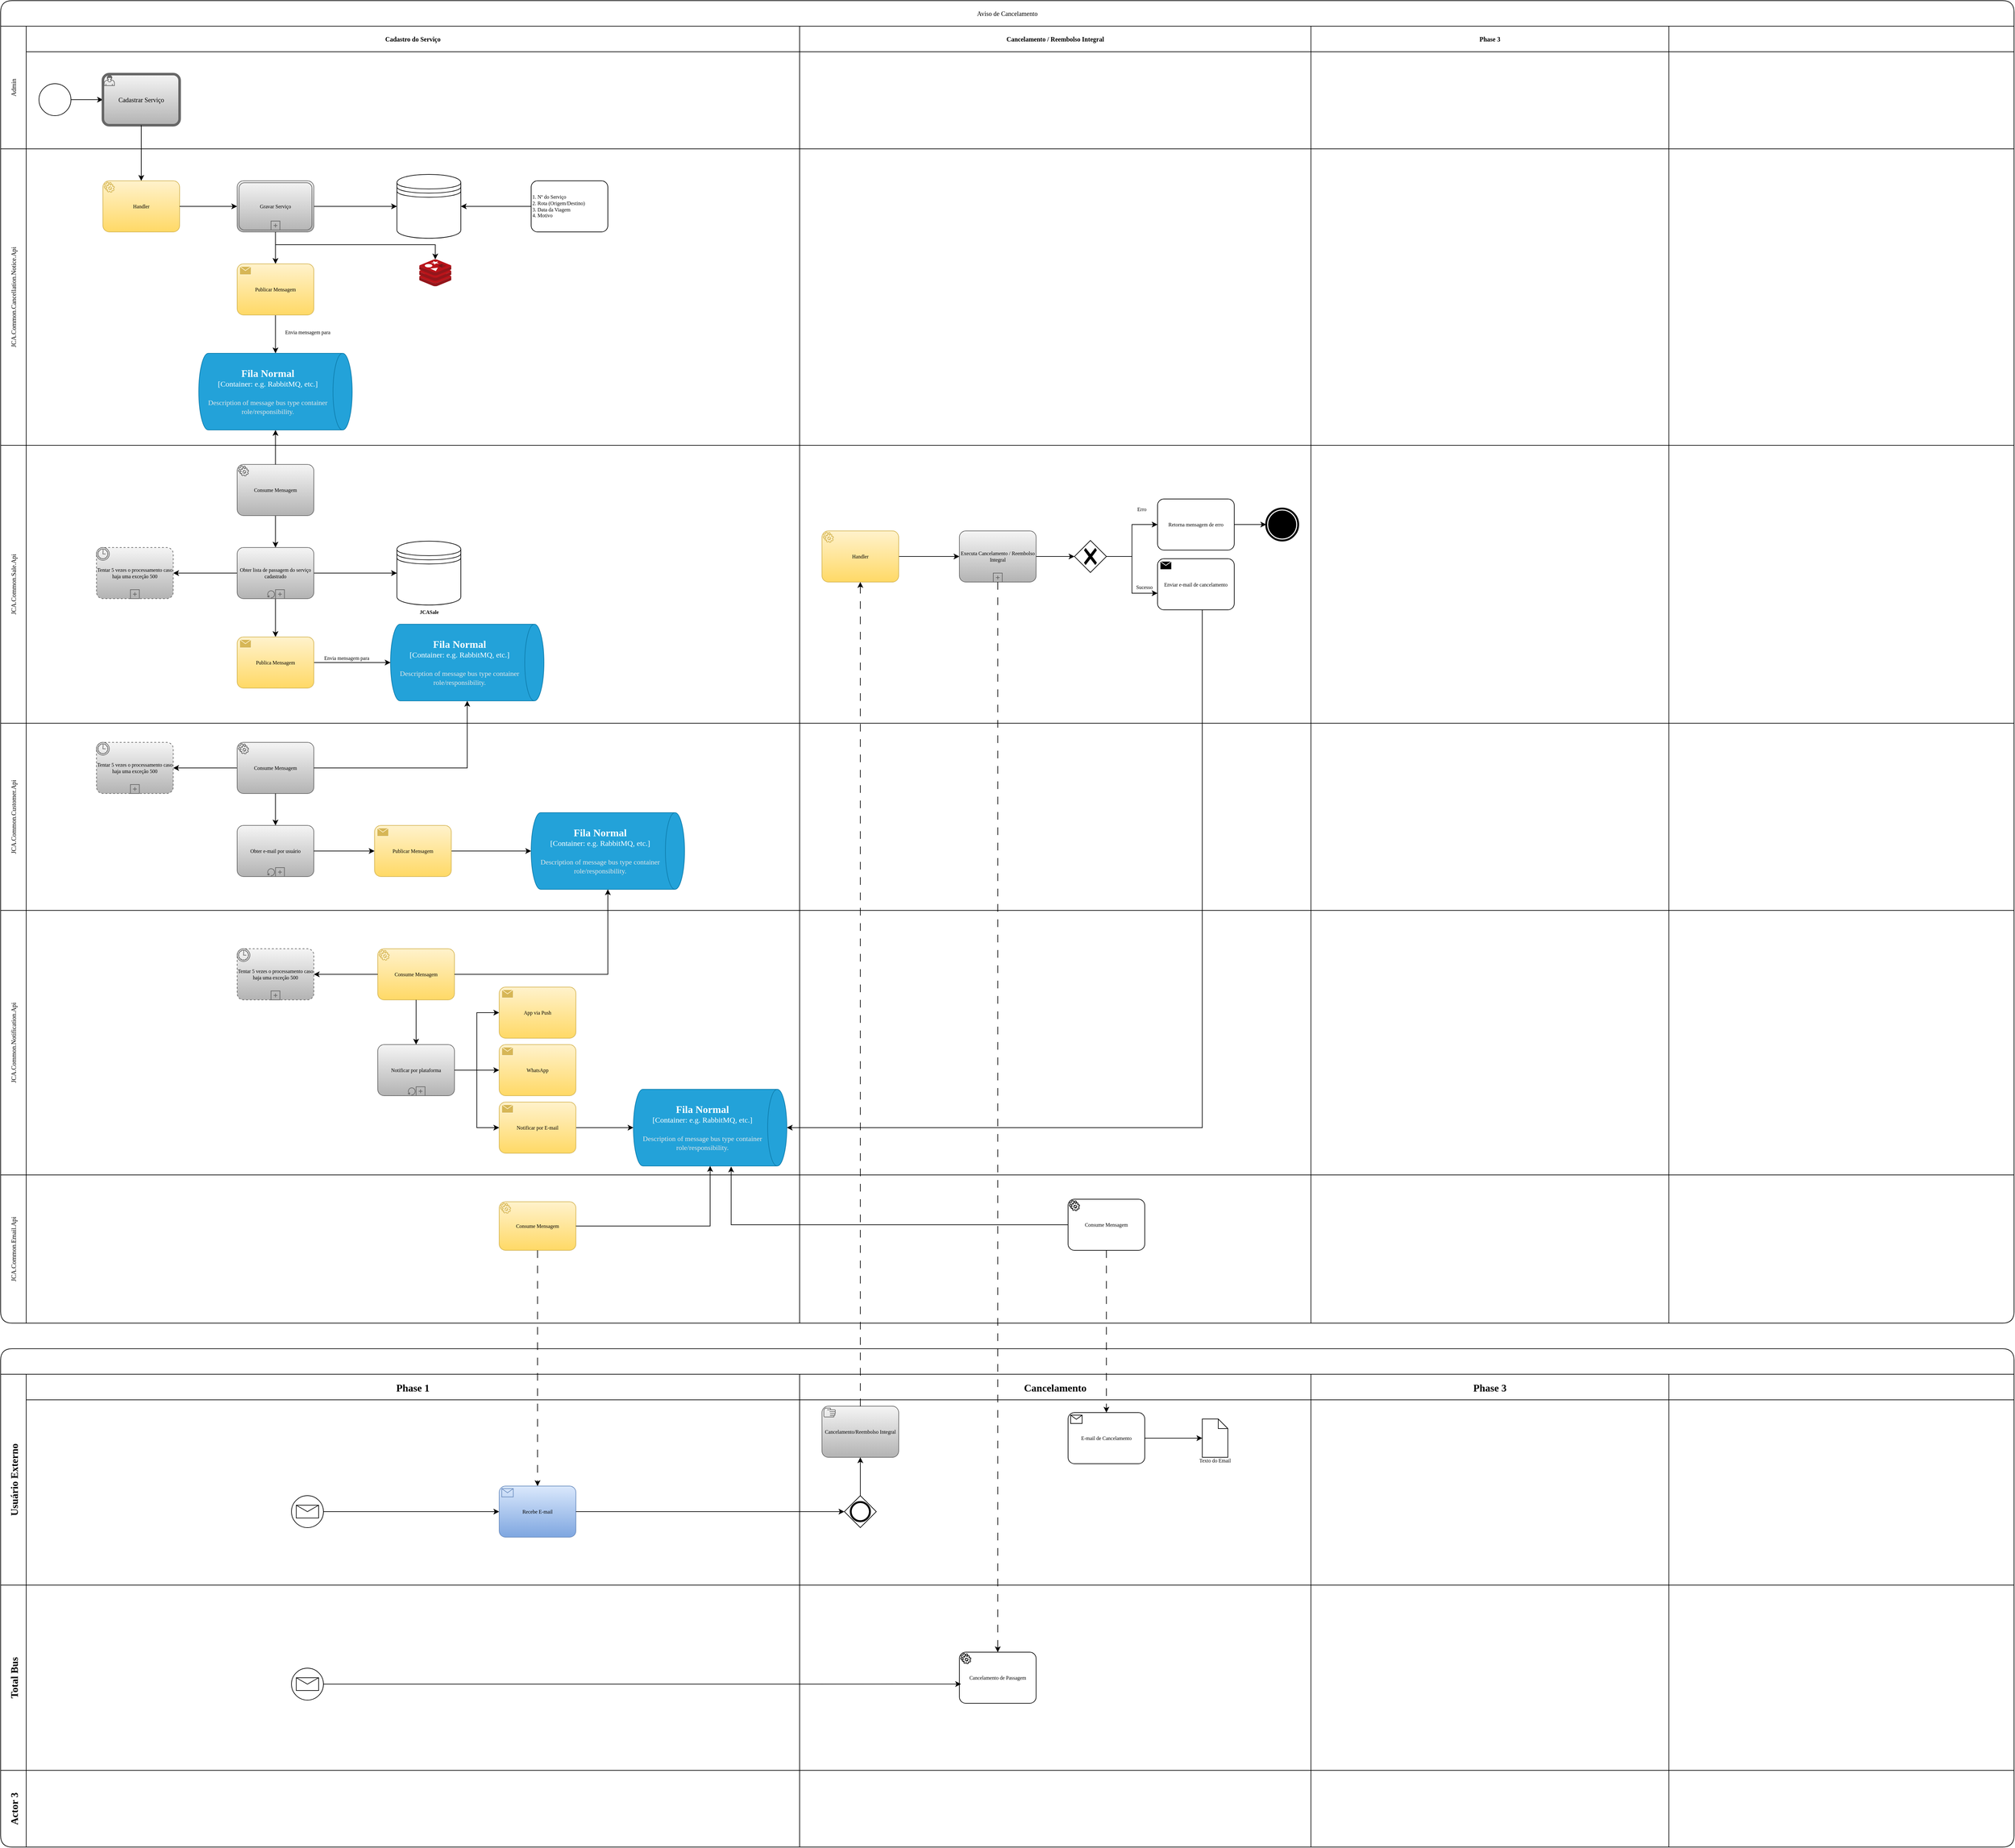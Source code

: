 <mxfile version="24.0.7" type="github">
  <diagram name="Page-1" id="c7488fd3-1785-93aa-aadb-54a6760d102a">
    <mxGraphModel dx="1183" dy="1488" grid="1" gridSize="10" guides="1" tooltips="1" connect="1" arrows="1" fold="1" page="1" pageScale="1" pageWidth="1100" pageHeight="850" background="none" math="0" shadow="0">
      <root>
        <mxCell id="0" />
        <mxCell id="1" parent="0" />
        <mxCell id="rIsWFIAk9piFeKCYhs_7-6" value="Aviso de Cancelamento" style="shape=table;childLayout=tableLayout;startSize=40;collapsible=0;recursiveResize=0;expand=0;fontSize=10;fontStyle=0;rounded=1;shadow=0;strokeColor=default;strokeWidth=1;align=center;verticalAlign=middle;fontFamily=Verdana;fontColor=default;labelBackgroundColor=none;fillColor=default;" parent="1" vertex="1">
          <mxGeometry x="70" y="-720" width="3150" height="2070" as="geometry" />
        </mxCell>
        <mxCell id="rIsWFIAk9piFeKCYhs_7-7" value="Admin" style="shape=tableRow;horizontal=0;swimlaneHead=0;swimlaneBody=0;top=0;left=0;strokeColor=inherit;bottom=0;right=0;dropTarget=0;fontStyle=0;fillColor=none;points=[[0,0.5],[1,0.5]];portConstraint=eastwest;startSize=40;collapsible=0;recursiveResize=0;expand=0;fontSize=10;rounded=1;shadow=0;strokeWidth=1;align=center;verticalAlign=middle;fontFamily=Verdana;fontColor=default;labelBackgroundColor=none;" parent="rIsWFIAk9piFeKCYhs_7-6" vertex="1">
          <mxGeometry y="40" width="3150" height="192" as="geometry" />
        </mxCell>
        <mxCell id="rIsWFIAk9piFeKCYhs_7-8" value="Cadastro do Serviço" style="swimlane;swimlaneHead=0;swimlaneBody=0;fontStyle=1;strokeColor=inherit;connectable=0;fillColor=none;startSize=40;collapsible=0;recursiveResize=0;expand=0;fontSize=10;rounded=1;shadow=0;strokeWidth=1;align=center;verticalAlign=middle;fontFamily=Verdana;fontColor=default;labelBackgroundColor=none;" parent="rIsWFIAk9piFeKCYhs_7-7" vertex="1">
          <mxGeometry x="40" width="1210" height="192" as="geometry">
            <mxRectangle width="1210" height="192" as="alternateBounds" />
          </mxGeometry>
        </mxCell>
        <mxCell id="rIsWFIAk9piFeKCYhs_7-24" style="edgeStyle=orthogonalEdgeStyle;rounded=0;orthogonalLoop=1;jettySize=auto;html=1;fontFamily=Verdana;fontSize=10;fontColor=default;fontStyle=1;labelBackgroundColor=none;" parent="rIsWFIAk9piFeKCYhs_7-8" source="rIsWFIAk9piFeKCYhs_7-19" target="rIsWFIAk9piFeKCYhs_7-22" edge="1">
          <mxGeometry relative="1" as="geometry" />
        </mxCell>
        <mxCell id="rIsWFIAk9piFeKCYhs_7-19" value="" style="points=[[0.145,0.145,0],[0.5,0,0],[0.855,0.145,0],[1,0.5,0],[0.855,0.855,0],[0.5,1,0],[0.145,0.855,0],[0,0.5,0]];shape=mxgraph.bpmn.event;html=1;verticalLabelPosition=bottom;labelBackgroundColor=#ffffff;verticalAlign=top;align=center;perimeter=ellipsePerimeter;outlineConnect=0;aspect=fixed;outline=standard;symbol=general;rounded=1;shadow=0;strokeColor=default;strokeWidth=1;fontFamily=Verdana;fontSize=10;fontColor=default;fillColor=default;" parent="rIsWFIAk9piFeKCYhs_7-8" vertex="1">
          <mxGeometry x="20" y="90" width="50" height="50" as="geometry" />
        </mxCell>
        <mxCell id="rIsWFIAk9piFeKCYhs_7-22" value="Cadastrar Serviço" style="points=[[0.25,0,0],[0.5,0,0],[0.75,0,0],[1,0.25,0],[1,0.5,0],[1,0.75,0],[0.75,1,0],[0.5,1,0],[0.25,1,0],[0,0.75,0],[0,0.5,0],[0,0.25,0]];shape=mxgraph.bpmn.task;whiteSpace=wrap;rectStyle=rounded;size=10;html=1;container=1;expand=0;collapsible=0;bpmnShapeType=call;taskMarker=user;rounded=1;shadow=0;strokeColor=#666666;strokeWidth=1;align=center;verticalAlign=middle;fontFamily=Verdana;fontSize=10;labelBackgroundColor=none;fillColor=#f5f5f5;gradientColor=#b3b3b3;" parent="rIsWFIAk9piFeKCYhs_7-8" vertex="1">
          <mxGeometry x="120" y="75" width="120" height="80" as="geometry" />
        </mxCell>
        <mxCell id="rIsWFIAk9piFeKCYhs_7-9" value="Cancelamento / Reembolso Integral" style="swimlane;swimlaneHead=0;swimlaneBody=0;fontStyle=1;strokeColor=inherit;connectable=0;fillColor=none;startSize=40;collapsible=0;recursiveResize=0;expand=0;fontSize=10;rounded=1;shadow=0;strokeWidth=1;align=center;verticalAlign=middle;fontFamily=Verdana;fontColor=default;labelBackgroundColor=none;" parent="rIsWFIAk9piFeKCYhs_7-7" vertex="1">
          <mxGeometry x="1250" width="800" height="192" as="geometry">
            <mxRectangle width="800" height="192" as="alternateBounds" />
          </mxGeometry>
        </mxCell>
        <mxCell id="rIsWFIAk9piFeKCYhs_7-10" value="Phase 3" style="swimlane;swimlaneHead=0;swimlaneBody=0;fontStyle=1;strokeColor=inherit;connectable=0;fillColor=none;startSize=40;collapsible=0;recursiveResize=0;expand=0;fontSize=10;rounded=1;shadow=0;strokeWidth=1;align=center;verticalAlign=middle;fontFamily=Verdana;fontColor=default;labelBackgroundColor=none;" parent="rIsWFIAk9piFeKCYhs_7-7" vertex="1">
          <mxGeometry x="2050" width="560" height="192" as="geometry">
            <mxRectangle width="560" height="192" as="alternateBounds" />
          </mxGeometry>
        </mxCell>
        <mxCell id="241wLx_xNC55v7J6Il0q-963" style="swimlane;swimlaneHead=0;swimlaneBody=0;fontStyle=1;strokeColor=inherit;connectable=0;fillColor=none;startSize=40;collapsible=0;recursiveResize=0;expand=0;fontSize=10;rounded=1;shadow=0;strokeWidth=1;align=center;verticalAlign=middle;fontFamily=Verdana;fontColor=default;labelBackgroundColor=none;" vertex="1" parent="rIsWFIAk9piFeKCYhs_7-7">
          <mxGeometry x="2610" width="540" height="192" as="geometry">
            <mxRectangle width="540" height="192" as="alternateBounds" />
          </mxGeometry>
        </mxCell>
        <mxCell id="rIsWFIAk9piFeKCYhs_7-11" value="JCA.Common.Cancellation.Notice.Api" style="shape=tableRow;horizontal=0;swimlaneHead=0;swimlaneBody=0;top=0;left=0;strokeColor=inherit;bottom=0;right=0;dropTarget=0;fontStyle=0;fillColor=none;points=[[0,0.5],[1,0.5]];portConstraint=eastwest;startSize=40;collapsible=0;recursiveResize=0;expand=0;fontSize=10;rounded=1;shadow=0;strokeWidth=1;align=center;verticalAlign=middle;fontFamily=Verdana;fontColor=default;labelBackgroundColor=none;" parent="rIsWFIAk9piFeKCYhs_7-6" vertex="1">
          <mxGeometry y="232" width="3150" height="464" as="geometry" />
        </mxCell>
        <mxCell id="rIsWFIAk9piFeKCYhs_7-12" value="" style="swimlane;swimlaneHead=0;swimlaneBody=0;fontStyle=1;connectable=0;strokeColor=inherit;fillColor=none;startSize=0;collapsible=0;recursiveResize=0;expand=0;fontSize=10;rounded=1;shadow=0;strokeWidth=1;align=center;verticalAlign=middle;fontFamily=Verdana;fontColor=default;labelBackgroundColor=none;" parent="rIsWFIAk9piFeKCYhs_7-11" vertex="1">
          <mxGeometry x="40" width="1210" height="464" as="geometry">
            <mxRectangle width="1210" height="464" as="alternateBounds" />
          </mxGeometry>
        </mxCell>
        <mxCell id="rIsWFIAk9piFeKCYhs_7-25" value="Handler" style="points=[[0.25,0,0],[0.5,0,0],[0.75,0,0],[1,0.25,0],[1,0.5,0],[1,0.75,0],[0.75,1,0],[0.5,1,0],[0.25,1,0],[0,0.75,0],[0,0.5,0],[0,0.25,0]];shape=mxgraph.bpmn.task;whiteSpace=wrap;rectStyle=rounded;size=10;html=1;container=1;expand=0;collapsible=0;taskMarker=service;rounded=1;shadow=0;strokeColor=#d6b656;strokeWidth=1;align=center;verticalAlign=middle;fontFamily=Verdana;fontSize=8;labelBackgroundColor=none;fillColor=#fff2cc;gradientColor=#ffd966;" parent="rIsWFIAk9piFeKCYhs_7-12" vertex="1">
          <mxGeometry x="120" y="50" width="120" height="80" as="geometry" />
        </mxCell>
        <mxCell id="rIsWFIAk9piFeKCYhs_7-33" style="edgeStyle=orthogonalEdgeStyle;rounded=0;orthogonalLoop=1;jettySize=auto;html=1;fontFamily=Verdana;fontSize=8;fontColor=default;fontStyle=1;labelBackgroundColor=none;" parent="rIsWFIAk9piFeKCYhs_7-12" source="rIsWFIAk9piFeKCYhs_7-30" target="rIsWFIAk9piFeKCYhs_7-32" edge="1">
          <mxGeometry relative="1" as="geometry" />
        </mxCell>
        <mxCell id="241wLx_xNC55v7J6Il0q-468" style="edgeStyle=orthogonalEdgeStyle;rounded=0;orthogonalLoop=1;jettySize=auto;html=1;fontFamily=Verdana;fontSize=8;fontColor=default;fontStyle=1;labelBackgroundColor=none;" edge="1" parent="rIsWFIAk9piFeKCYhs_7-12" source="rIsWFIAk9piFeKCYhs_7-30" target="241wLx_xNC55v7J6Il0q-301">
          <mxGeometry relative="1" as="geometry">
            <mxPoint x="610" y="220" as="targetPoint" />
            <Array as="points">
              <mxPoint x="390" y="150" />
              <mxPoint x="640" y="150" />
            </Array>
          </mxGeometry>
        </mxCell>
        <mxCell id="rIsWFIAk9piFeKCYhs_7-30" value="Gravar Serviço" style="points=[[0.25,0,0],[0.5,0,0],[0.75,0,0],[1,0.25,0],[1,0.5,0],[1,0.75,0],[0.75,1,0],[0.5,1,0],[0.25,1,0],[0,0.75,0],[0,0.5,0],[0,0.25,0]];shape=mxgraph.bpmn.task;whiteSpace=wrap;rectStyle=rounded;size=10;html=1;container=1;expand=0;collapsible=0;taskMarker=abstract;bpmnShapeType=transaction;isLoopSub=1;rounded=1;shadow=0;strokeColor=#666666;strokeWidth=1;align=center;verticalAlign=middle;fontFamily=Verdana;fontSize=8;labelBackgroundColor=none;fillColor=#f5f5f5;gradientColor=#b3b3b3;" parent="rIsWFIAk9piFeKCYhs_7-12" vertex="1">
          <mxGeometry x="330" y="50" width="120" height="80" as="geometry" />
        </mxCell>
        <mxCell id="rIsWFIAk9piFeKCYhs_7-32" value="" style="shape=datastore;html=1;labelPosition=center;verticalLabelPosition=bottom;align=center;verticalAlign=top;rounded=1;shadow=0;strokeColor=default;strokeWidth=1;fontFamily=Verdana;fontSize=8;fontColor=default;labelBackgroundColor=none;fillColor=default;" parent="rIsWFIAk9piFeKCYhs_7-12" vertex="1">
          <mxGeometry x="580" y="40" width="100" height="100" as="geometry" />
        </mxCell>
        <mxCell id="241wLx_xNC55v7J6Il0q-457" style="edgeStyle=orthogonalEdgeStyle;rounded=0;orthogonalLoop=1;jettySize=auto;html=1;entryX=1;entryY=0.5;entryDx=0;entryDy=0;fontFamily=Verdana;fontSize=8;fontColor=default;fontStyle=1;labelBackgroundColor=none;" edge="1" parent="rIsWFIAk9piFeKCYhs_7-12" source="rIsWFIAk9piFeKCYhs_7-41" target="rIsWFIAk9piFeKCYhs_7-32">
          <mxGeometry relative="1" as="geometry" />
        </mxCell>
        <mxCell id="rIsWFIAk9piFeKCYhs_7-41" value="&lt;span style=&quot;&quot;&gt;1. Nº do Serviço&lt;/span&gt;&lt;br style=&quot;&quot;&gt;&lt;span style=&quot;&quot;&gt;2. Rota (Origem/Destino)&lt;/span&gt;&lt;br style=&quot;&quot;&gt;&lt;span style=&quot;&quot;&gt;3. Data da Viagem&lt;/span&gt;&lt;br style=&quot;&quot;&gt;&lt;span style=&quot;&quot;&gt;4. Motivo&lt;/span&gt;" style="points=[[0.25,0,0],[0.5,0,0],[0.75,0,0],[1,0.25,0],[1,0.5,0],[1,0.75,0],[0.75,1,0],[0.5,1,0],[0.25,1,0],[0,0.75,0],[0,0.5,0],[0,0.25,0]];shape=mxgraph.bpmn.task;whiteSpace=wrap;rectStyle=rounded;size=10;html=1;container=1;expand=0;collapsible=0;taskMarker=abstract;rounded=1;shadow=0;strokeColor=default;strokeWidth=1;align=left;verticalAlign=middle;fontFamily=Verdana;fontSize=8;fontColor=default;labelBackgroundColor=none;fillColor=default;" parent="rIsWFIAk9piFeKCYhs_7-12" vertex="1">
          <mxGeometry x="790" y="50" width="120" height="80" as="geometry" />
        </mxCell>
        <mxCell id="rIsWFIAk9piFeKCYhs_7-47" style="edgeStyle=orthogonalEdgeStyle;rounded=0;orthogonalLoop=1;jettySize=auto;html=1;fontFamily=Verdana;fontSize=8;fontColor=default;fontStyle=1;labelBackgroundColor=none;" parent="rIsWFIAk9piFeKCYhs_7-12" source="rIsWFIAk9piFeKCYhs_7-44" target="rIsWFIAk9piFeKCYhs_7-45" edge="1">
          <mxGeometry relative="1" as="geometry" />
        </mxCell>
        <mxCell id="241wLx_xNC55v7J6Il0q-287" value="Envia mensagem para" style="edgeLabel;html=1;align=center;verticalAlign=middle;resizable=0;points=[];rounded=1;shadow=0;strokeColor=default;strokeWidth=1;fontFamily=Verdana;fontSize=8;fontColor=default;labelBackgroundColor=none;fillColor=default;" vertex="1" connectable="0" parent="rIsWFIAk9piFeKCYhs_7-47">
          <mxGeometry x="-0.282" y="2" relative="1" as="geometry">
            <mxPoint x="48" y="5" as="offset" />
          </mxGeometry>
        </mxCell>
        <mxCell id="rIsWFIAk9piFeKCYhs_7-44" value="Publicar Mensagem" style="points=[[0.25,0,0],[0.5,0,0],[0.75,0,0],[1,0.25,0],[1,0.5,0],[1,0.75,0],[0.75,1,0],[0.5,1,0],[0.25,1,0],[0,0.75,0],[0,0.5,0],[0,0.25,0]];shape=mxgraph.bpmn.task;whiteSpace=wrap;rectStyle=rounded;size=10;html=1;container=1;expand=0;collapsible=0;taskMarker=send;rounded=1;shadow=0;strokeColor=#d6b656;strokeWidth=1;align=center;verticalAlign=middle;fontFamily=Verdana;fontSize=8;labelBackgroundColor=none;fillColor=#fff2cc;gradientColor=#ffd966;" parent="rIsWFIAk9piFeKCYhs_7-12" vertex="1">
          <mxGeometry x="330" y="180" width="120" height="80" as="geometry" />
        </mxCell>
        <object placeholders="1" c4Type="Fila Normal" c4Container="Container" c4Technology="e.g. RabbitMQ, etc." c4Description="Description of message bus type container role/responsibility." label="&lt;font style=&quot;font-size: 16px&quot;&gt;&lt;b&gt;%c4Type%&lt;/b&gt;&lt;/font&gt;&lt;div&gt;[%c4Container%:&amp;nbsp;%c4Technology%]&lt;/div&gt;&lt;br&gt;&lt;div&gt;&lt;font style=&quot;font-size: 11px&quot;&gt;&lt;font color=&quot;#E6E6E6&quot;&gt;%c4Description%&lt;/font&gt;&lt;/div&gt;" id="rIsWFIAk9piFeKCYhs_7-45">
          <mxCell style="shape=cylinder3;size=15;direction=south;whiteSpace=wrap;html=1;boundedLbl=1;rounded=0;labelBackgroundColor=none;fillColor=#23A2D9;fontSize=12;fontColor=#ffffff;align=center;strokeColor=#0E7DAD;metaEdit=1;points=[[0.5,0,0],[1,0.25,0],[1,0.5,0],[1,0.75,0],[0.5,1,0],[0,0.75,0],[0,0.5,0],[0,0.25,0]];resizable=0;shadow=0;strokeWidth=1;verticalAlign=middle;fontFamily=Verdana;" parent="rIsWFIAk9piFeKCYhs_7-12" vertex="1">
            <mxGeometry x="270" y="320" width="240" height="120" as="geometry" />
          </mxCell>
        </object>
        <mxCell id="241wLx_xNC55v7J6Il0q-301" value="" style="image;sketch=0;aspect=fixed;html=1;points=[];align=center;fontSize=12;image=img/lib/mscae/Cache_Redis_Product.svg;rounded=1;shadow=0;strokeColor=default;strokeWidth=1;verticalAlign=middle;fontFamily=Verdana;fontColor=default;labelBackgroundColor=none;fillColor=default;" vertex="1" parent="rIsWFIAk9piFeKCYhs_7-12">
          <mxGeometry x="615" y="173" width="50" height="42" as="geometry" />
        </mxCell>
        <mxCell id="241wLx_xNC55v7J6Il0q-454" style="edgeStyle=orthogonalEdgeStyle;rounded=0;orthogonalLoop=1;jettySize=auto;html=1;entryX=0;entryY=0.5;entryDx=0;entryDy=0;entryPerimeter=0;fontFamily=Verdana;fontSize=8;fontColor=default;fontStyle=1;labelBackgroundColor=none;" edge="1" parent="rIsWFIAk9piFeKCYhs_7-12" source="rIsWFIAk9piFeKCYhs_7-25" target="rIsWFIAk9piFeKCYhs_7-30">
          <mxGeometry relative="1" as="geometry" />
        </mxCell>
        <mxCell id="241wLx_xNC55v7J6Il0q-459" style="edgeStyle=orthogonalEdgeStyle;rounded=0;orthogonalLoop=1;jettySize=auto;html=1;entryX=0.5;entryY=0;entryDx=0;entryDy=0;entryPerimeter=0;fontFamily=Verdana;fontSize=8;fontColor=default;fontStyle=1;labelBackgroundColor=none;" edge="1" parent="rIsWFIAk9piFeKCYhs_7-12" source="rIsWFIAk9piFeKCYhs_7-30" target="rIsWFIAk9piFeKCYhs_7-44">
          <mxGeometry relative="1" as="geometry" />
        </mxCell>
        <mxCell id="rIsWFIAk9piFeKCYhs_7-13" value="" style="swimlane;swimlaneHead=0;swimlaneBody=0;fontStyle=1;connectable=0;strokeColor=inherit;fillColor=none;startSize=0;collapsible=0;recursiveResize=0;expand=0;fontSize=10;rounded=1;shadow=0;strokeWidth=1;align=center;verticalAlign=middle;fontFamily=Verdana;fontColor=default;labelBackgroundColor=none;" parent="rIsWFIAk9piFeKCYhs_7-11" vertex="1">
          <mxGeometry x="1250" width="800" height="464" as="geometry">
            <mxRectangle width="800" height="464" as="alternateBounds" />
          </mxGeometry>
        </mxCell>
        <mxCell id="rIsWFIAk9piFeKCYhs_7-14" value="" style="swimlane;swimlaneHead=0;swimlaneBody=0;fontStyle=1;connectable=0;strokeColor=inherit;fillColor=none;startSize=0;collapsible=0;recursiveResize=0;expand=0;fontSize=10;rounded=1;shadow=0;strokeWidth=1;align=center;verticalAlign=middle;fontFamily=Verdana;fontColor=default;labelBackgroundColor=none;" parent="rIsWFIAk9piFeKCYhs_7-11" vertex="1">
          <mxGeometry x="2050" width="560" height="464" as="geometry">
            <mxRectangle width="560" height="464" as="alternateBounds" />
          </mxGeometry>
        </mxCell>
        <mxCell id="241wLx_xNC55v7J6Il0q-964" style="swimlane;swimlaneHead=0;swimlaneBody=0;fontStyle=1;connectable=0;strokeColor=inherit;fillColor=none;startSize=0;collapsible=0;recursiveResize=0;expand=0;fontSize=10;rounded=1;shadow=0;strokeWidth=1;align=center;verticalAlign=middle;fontFamily=Verdana;fontColor=default;labelBackgroundColor=none;" vertex="1" parent="rIsWFIAk9piFeKCYhs_7-11">
          <mxGeometry x="2610" width="540" height="464" as="geometry">
            <mxRectangle width="540" height="464" as="alternateBounds" />
          </mxGeometry>
        </mxCell>
        <mxCell id="rIsWFIAk9piFeKCYhs_7-15" value="JCA.Common.Sale.Api" style="shape=tableRow;horizontal=0;swimlaneHead=0;swimlaneBody=0;top=0;left=0;strokeColor=inherit;bottom=0;right=0;dropTarget=0;fontStyle=0;fillColor=none;points=[[0,0.5],[1,0.5]];portConstraint=eastwest;startSize=40;collapsible=0;recursiveResize=0;expand=0;fontSize=10;rounded=1;shadow=0;strokeWidth=1;align=center;verticalAlign=middle;fontFamily=Verdana;fontColor=default;labelBackgroundColor=none;" parent="rIsWFIAk9piFeKCYhs_7-6" vertex="1">
          <mxGeometry y="696" width="3150" height="435" as="geometry" />
        </mxCell>
        <mxCell id="rIsWFIAk9piFeKCYhs_7-16" value="" style="swimlane;swimlaneHead=0;swimlaneBody=0;fontStyle=1;connectable=0;strokeColor=inherit;fillColor=none;startSize=0;collapsible=0;recursiveResize=0;expand=0;fontSize=10;rounded=1;shadow=0;strokeWidth=1;align=center;verticalAlign=middle;fontFamily=Verdana;fontColor=default;labelBackgroundColor=none;" parent="rIsWFIAk9piFeKCYhs_7-15" vertex="1">
          <mxGeometry x="40" width="1210" height="435" as="geometry">
            <mxRectangle width="1210" height="435" as="alternateBounds" />
          </mxGeometry>
        </mxCell>
        <mxCell id="241wLx_xNC55v7J6Il0q-460" style="edgeStyle=orthogonalEdgeStyle;rounded=0;orthogonalLoop=1;jettySize=auto;html=1;fontFamily=Verdana;fontSize=8;fontColor=default;fontStyle=1;labelBackgroundColor=none;" edge="1" parent="rIsWFIAk9piFeKCYhs_7-16" source="241wLx_xNC55v7J6Il0q-1" target="241wLx_xNC55v7J6Il0q-445">
          <mxGeometry relative="1" as="geometry" />
        </mxCell>
        <mxCell id="241wLx_xNC55v7J6Il0q-1" value="Consume Mensagem" style="points=[[0.25,0,0],[0.5,0,0],[0.75,0,0],[1,0.25,0],[1,0.5,0],[1,0.75,0],[0.75,1,0],[0.5,1,0],[0.25,1,0],[0,0.75,0],[0,0.5,0],[0,0.25,0]];shape=mxgraph.bpmn.task;whiteSpace=wrap;rectStyle=rounded;size=10;html=1;container=1;expand=0;collapsible=0;taskMarker=service;rounded=1;shadow=0;strokeColor=#666666;strokeWidth=1;align=center;verticalAlign=middle;fontFamily=Verdana;fontSize=8;labelBackgroundColor=none;fillColor=#f5f5f5;gradientColor=#b3b3b3;" vertex="1" parent="rIsWFIAk9piFeKCYhs_7-16">
          <mxGeometry x="330" y="30" width="120" height="80" as="geometry" />
        </mxCell>
        <mxCell id="241wLx_xNC55v7J6Il0q-11" value="&lt;b&gt;JCASale&lt;/b&gt;" style="shape=datastore;html=1;labelPosition=center;verticalLabelPosition=bottom;align=center;verticalAlign=top;rounded=1;shadow=0;strokeColor=default;strokeWidth=1;fontFamily=Verdana;fontSize=8;fontColor=default;labelBackgroundColor=none;fillColor=default;" vertex="1" parent="rIsWFIAk9piFeKCYhs_7-16">
          <mxGeometry x="580" y="150" width="100" height="100" as="geometry" />
        </mxCell>
        <object placeholders="1" c4Type="Fila Normal" c4Container="Container" c4Technology="e.g. RabbitMQ, etc." c4Description="Description of message bus type container role/responsibility." label="&lt;font style=&quot;font-size: 16px&quot;&gt;&lt;b&gt;%c4Type%&lt;/b&gt;&lt;/font&gt;&lt;div&gt;[%c4Container%:&amp;nbsp;%c4Technology%]&lt;/div&gt;&lt;br&gt;&lt;div&gt;&lt;font style=&quot;font-size: 11px&quot;&gt;&lt;font color=&quot;#E6E6E6&quot;&gt;%c4Description%&lt;/font&gt;&lt;/div&gt;" id="241wLx_xNC55v7J6Il0q-270">
          <mxCell style="shape=cylinder3;size=15;direction=south;whiteSpace=wrap;html=1;boundedLbl=1;rounded=0;labelBackgroundColor=none;fillColor=#23A2D9;fontSize=12;fontColor=#ffffff;align=center;strokeColor=#0E7DAD;metaEdit=1;points=[[0.5,0,0],[1,0.25,0],[1,0.5,0],[1,0.75,0],[0.5,1,0],[0,0.75,0],[0,0.5,0],[0,0.25,0]];resizable=0;shadow=0;strokeWidth=1;verticalAlign=middle;fontFamily=Verdana;" vertex="1" parent="rIsWFIAk9piFeKCYhs_7-16">
            <mxGeometry x="570" y="280" width="240" height="120" as="geometry" />
          </mxCell>
        </object>
        <mxCell id="241wLx_xNC55v7J6Il0q-463" style="edgeStyle=orthogonalEdgeStyle;rounded=0;orthogonalLoop=1;jettySize=auto;html=1;fontFamily=Verdana;fontSize=8;fontColor=default;fontStyle=1;labelBackgroundColor=none;" edge="1" parent="rIsWFIAk9piFeKCYhs_7-16" source="241wLx_xNC55v7J6Il0q-445" target="241wLx_xNC55v7J6Il0q-11">
          <mxGeometry relative="1" as="geometry" />
        </mxCell>
        <mxCell id="241wLx_xNC55v7J6Il0q-464" style="edgeStyle=orthogonalEdgeStyle;rounded=0;orthogonalLoop=1;jettySize=auto;html=1;fontFamily=Verdana;fontSize=8;fontColor=default;fontStyle=1;labelBackgroundColor=none;" edge="1" parent="rIsWFIAk9piFeKCYhs_7-16" source="241wLx_xNC55v7J6Il0q-445" target="241wLx_xNC55v7J6Il0q-450">
          <mxGeometry relative="1" as="geometry" />
        </mxCell>
        <mxCell id="241wLx_xNC55v7J6Il0q-467" style="edgeStyle=orthogonalEdgeStyle;rounded=0;orthogonalLoop=1;jettySize=auto;html=1;fontFamily=Verdana;fontSize=8;fontColor=default;fontStyle=1;labelBackgroundColor=none;" edge="1" parent="rIsWFIAk9piFeKCYhs_7-16" source="241wLx_xNC55v7J6Il0q-445" target="241wLx_xNC55v7J6Il0q-449">
          <mxGeometry relative="1" as="geometry" />
        </mxCell>
        <mxCell id="241wLx_xNC55v7J6Il0q-445" value="Obter lista de passagem do serviço cadastrado" style="points=[[0.25,0,0],[0.5,0,0],[0.75,0,0],[1,0.25,0],[1,0.5,0],[1,0.75,0],[0.75,1,0],[0.5,1,0],[0.25,1,0],[0,0.75,0],[0,0.5,0],[0,0.25,0]];shape=mxgraph.bpmn.task;whiteSpace=wrap;rectStyle=rounded;size=10;html=1;container=1;expand=0;collapsible=0;taskMarker=abstract;isLoopStandard=1;isLoopSub=1;rounded=1;shadow=0;strokeColor=#666666;strokeWidth=1;align=center;verticalAlign=middle;fontFamily=Verdana;fontSize=8;labelBackgroundColor=none;fillColor=#f5f5f5;gradientColor=#b3b3b3;" vertex="1" parent="rIsWFIAk9piFeKCYhs_7-16">
          <mxGeometry x="330" y="160" width="120" height="80" as="geometry" />
        </mxCell>
        <mxCell id="241wLx_xNC55v7J6Il0q-449" value="Tentar 5 vezes o processamento caso haja uma exceção 500" style="points=[[0.25,0,0],[0.5,0,0],[0.75,0,0],[1,0.25,0],[1,0.5,0],[1,0.75,0],[0.75,1,0],[0.5,1,0],[0.25,1,0],[0,0.75,0],[0,0.5,0],[0,0.25,0]];shape=mxgraph.bpmn.task;whiteSpace=wrap;rectStyle=rounded;size=10;html=1;container=1;expand=0;collapsible=0;taskMarker=abstract;bpmnShapeType=subprocess;isLoopSub=1;outline=eventInt;symbol=timer;rounded=1;shadow=0;strokeColor=#666666;strokeWidth=1;align=center;verticalAlign=middle;fontFamily=Verdana;fontSize=8;labelBackgroundColor=none;fillColor=#f5f5f5;gradientColor=#b3b3b3;" vertex="1" parent="rIsWFIAk9piFeKCYhs_7-16">
          <mxGeometry x="110" y="160" width="120" height="80" as="geometry" />
        </mxCell>
        <mxCell id="241wLx_xNC55v7J6Il0q-452" style="edgeStyle=orthogonalEdgeStyle;rounded=0;orthogonalLoop=1;jettySize=auto;html=1;fontFamily=Verdana;fontSize=8;fontColor=default;fontStyle=1;labelBackgroundColor=none;" edge="1" parent="rIsWFIAk9piFeKCYhs_7-16" source="241wLx_xNC55v7J6Il0q-450" target="241wLx_xNC55v7J6Il0q-270">
          <mxGeometry relative="1" as="geometry" />
        </mxCell>
        <mxCell id="241wLx_xNC55v7J6Il0q-465" value="Envia mensagem para" style="edgeLabel;html=1;align=center;verticalAlign=middle;resizable=0;points=[];rounded=1;shadow=0;strokeColor=default;strokeWidth=1;fontFamily=Verdana;fontSize=8;fontColor=default;labelBackgroundColor=none;fillColor=default;" vertex="1" connectable="0" parent="241wLx_xNC55v7J6Il0q-452">
          <mxGeometry x="-0.149" y="-1" relative="1" as="geometry">
            <mxPoint y="-8" as="offset" />
          </mxGeometry>
        </mxCell>
        <mxCell id="241wLx_xNC55v7J6Il0q-450" value="Publica Mensagem" style="points=[[0.25,0,0],[0.5,0,0],[0.75,0,0],[1,0.25,0],[1,0.5,0],[1,0.75,0],[0.75,1,0],[0.5,1,0],[0.25,1,0],[0,0.75,0],[0,0.5,0],[0,0.25,0]];shape=mxgraph.bpmn.task;whiteSpace=wrap;rectStyle=rounded;size=10;html=1;container=1;expand=0;collapsible=0;taskMarker=send;rounded=1;shadow=0;strokeColor=#d6b656;strokeWidth=1;align=center;verticalAlign=middle;fontFamily=Verdana;fontSize=8;labelBackgroundColor=none;fillColor=#fff2cc;gradientColor=#ffd966;" vertex="1" parent="rIsWFIAk9piFeKCYhs_7-16">
          <mxGeometry x="330" y="300" width="120" height="80" as="geometry" />
        </mxCell>
        <mxCell id="rIsWFIAk9piFeKCYhs_7-17" value="" style="swimlane;swimlaneHead=0;swimlaneBody=0;fontStyle=1;connectable=0;strokeColor=inherit;fillColor=none;startSize=0;collapsible=0;recursiveResize=0;expand=0;fontSize=10;rounded=1;shadow=0;strokeWidth=1;align=center;verticalAlign=middle;fontFamily=Verdana;fontColor=default;labelBackgroundColor=none;" parent="rIsWFIAk9piFeKCYhs_7-15" vertex="1">
          <mxGeometry x="1250" width="800" height="435" as="geometry">
            <mxRectangle width="800" height="435" as="alternateBounds" />
          </mxGeometry>
        </mxCell>
        <mxCell id="241wLx_xNC55v7J6Il0q-999" style="edgeStyle=orthogonalEdgeStyle;rounded=0;orthogonalLoop=1;jettySize=auto;html=1;fontFamily=Verdana;fontSize=8;fontColor=default;fontStyle=1;labelBackgroundColor=none;" edge="1" parent="rIsWFIAk9piFeKCYhs_7-17" source="241wLx_xNC55v7J6Il0q-995" target="241wLx_xNC55v7J6Il0q-998">
          <mxGeometry relative="1" as="geometry" />
        </mxCell>
        <mxCell id="241wLx_xNC55v7J6Il0q-995" value="Handler" style="points=[[0.25,0,0],[0.5,0,0],[0.75,0,0],[1,0.25,0],[1,0.5,0],[1,0.75,0],[0.75,1,0],[0.5,1,0],[0.25,1,0],[0,0.75,0],[0,0.5,0],[0,0.25,0]];shape=mxgraph.bpmn.task;whiteSpace=wrap;rectStyle=rounded;size=10;html=1;container=1;expand=0;collapsible=0;taskMarker=service;rounded=1;shadow=0;strokeColor=#d6b656;strokeWidth=1;align=center;verticalAlign=middle;fontFamily=Verdana;fontSize=8;labelBackgroundColor=none;fillColor=#fff2cc;gradientColor=#ffd966;" vertex="1" parent="rIsWFIAk9piFeKCYhs_7-17">
          <mxGeometry x="35" y="134" width="120" height="80" as="geometry" />
        </mxCell>
        <mxCell id="241wLx_xNC55v7J6Il0q-998" value="Executa Cancelamento / Reembolso Integral" style="points=[[0.25,0,0],[0.5,0,0],[0.75,0,0],[1,0.25,0],[1,0.5,0],[1,0.75,0],[0.75,1,0],[0.5,1,0],[0.25,1,0],[0,0.75,0],[0,0.5,0],[0,0.25,0]];shape=mxgraph.bpmn.task;whiteSpace=wrap;rectStyle=rounded;size=10;html=1;container=1;expand=0;collapsible=0;taskMarker=abstract;isLoopSub=1;rounded=1;shadow=0;strokeColor=#666666;strokeWidth=1;align=center;verticalAlign=middle;fontFamily=Verdana;fontSize=8;labelBackgroundColor=none;fillColor=#f5f5f5;gradientColor=#b3b3b3;" vertex="1" parent="rIsWFIAk9piFeKCYhs_7-17">
          <mxGeometry x="250" y="134" width="120" height="80" as="geometry" />
        </mxCell>
        <mxCell id="241wLx_xNC55v7J6Il0q-1000" value="" style="points=[[0.25,0.25,0],[0.5,0,0],[0.75,0.25,0],[1,0.5,0],[0.75,0.75,0],[0.5,1,0],[0.25,0.75,0],[0,0.5,0]];shape=mxgraph.bpmn.gateway2;html=1;verticalLabelPosition=bottom;labelBackgroundColor=#ffffff;verticalAlign=top;align=center;perimeter=rhombusPerimeter;outlineConnect=0;outline=none;symbol=none;gwType=exclusive;rounded=1;shadow=0;strokeColor=default;strokeWidth=1;fontFamily=Verdana;fontSize=8;fontColor=default;fillColor=default;" vertex="1" parent="rIsWFIAk9piFeKCYhs_7-17">
          <mxGeometry x="430" y="149" width="50" height="50" as="geometry" />
        </mxCell>
        <mxCell id="241wLx_xNC55v7J6Il0q-1001" style="edgeStyle=orthogonalEdgeStyle;rounded=0;orthogonalLoop=1;jettySize=auto;html=1;entryX=0;entryY=0.5;entryDx=0;entryDy=0;entryPerimeter=0;fontFamily=Verdana;fontSize=8;fontColor=default;fontStyle=1;labelBackgroundColor=none;" edge="1" parent="rIsWFIAk9piFeKCYhs_7-17" source="241wLx_xNC55v7J6Il0q-998" target="241wLx_xNC55v7J6Il0q-1000">
          <mxGeometry relative="1" as="geometry" />
        </mxCell>
        <mxCell id="241wLx_xNC55v7J6Il0q-1013" style="edgeStyle=orthogonalEdgeStyle;rounded=0;orthogonalLoop=1;jettySize=auto;html=1;fontFamily=Verdana;fontSize=8;fontColor=default;fontStyle=1;labelBackgroundColor=none;" edge="1" parent="rIsWFIAk9piFeKCYhs_7-17" source="241wLx_xNC55v7J6Il0q-1006" target="241wLx_xNC55v7J6Il0q-1012">
          <mxGeometry relative="1" as="geometry" />
        </mxCell>
        <mxCell id="241wLx_xNC55v7J6Il0q-1006" value="Retorna mensagem de erro" style="points=[[0.25,0,0],[0.5,0,0],[0.75,0,0],[1,0.25,0],[1,0.5,0],[1,0.75,0],[0.75,1,0],[0.5,1,0],[0.25,1,0],[0,0.75,0],[0,0.5,0],[0,0.25,0]];shape=mxgraph.bpmn.task;whiteSpace=wrap;rectStyle=rounded;size=10;html=1;container=1;expand=0;collapsible=0;taskMarker=abstract;rounded=1;shadow=0;strokeColor=default;strokeWidth=1;align=center;verticalAlign=middle;fontFamily=Verdana;fontSize=8;fontColor=default;labelBackgroundColor=none;fillColor=default;" vertex="1" parent="rIsWFIAk9piFeKCYhs_7-17">
          <mxGeometry x="560" y="84" width="120" height="80" as="geometry" />
        </mxCell>
        <mxCell id="241wLx_xNC55v7J6Il0q-1008" style="edgeStyle=orthogonalEdgeStyle;rounded=0;orthogonalLoop=1;jettySize=auto;html=1;entryX=0;entryY=0.5;entryDx=0;entryDy=0;entryPerimeter=0;fontFamily=Verdana;fontSize=8;fontColor=default;fontStyle=1;labelBackgroundColor=none;" edge="1" parent="rIsWFIAk9piFeKCYhs_7-17" source="241wLx_xNC55v7J6Il0q-1000" target="241wLx_xNC55v7J6Il0q-1006">
          <mxGeometry relative="1" as="geometry" />
        </mxCell>
        <mxCell id="241wLx_xNC55v7J6Il0q-1010" value="Erro" style="edgeLabel;html=1;align=center;verticalAlign=middle;resizable=0;points=[];rounded=1;shadow=0;strokeColor=default;strokeWidth=1;fontFamily=Verdana;fontSize=8;fontColor=default;labelBackgroundColor=none;fillColor=default;" vertex="1" connectable="0" parent="241wLx_xNC55v7J6Il0q-1008">
          <mxGeometry x="0.084" relative="1" as="geometry">
            <mxPoint x="15" y="-44" as="offset" />
          </mxGeometry>
        </mxCell>
        <mxCell id="241wLx_xNC55v7J6Il0q-1009" style="edgeStyle=orthogonalEdgeStyle;rounded=0;orthogonalLoop=1;jettySize=auto;html=1;entryX=0;entryY=0.675;entryDx=0;entryDy=0;entryPerimeter=0;fontFamily=Verdana;fontSize=8;fontColor=default;fontStyle=1;labelBackgroundColor=none;" edge="1" parent="rIsWFIAk9piFeKCYhs_7-17" source="241wLx_xNC55v7J6Il0q-1000" target="241wLx_xNC55v7J6Il0q-1014">
          <mxGeometry relative="1" as="geometry">
            <mxPoint x="560" y="217.5" as="targetPoint" />
          </mxGeometry>
        </mxCell>
        <mxCell id="241wLx_xNC55v7J6Il0q-1011" value="Sucesso" style="edgeLabel;html=1;align=center;verticalAlign=middle;resizable=0;points=[];rounded=1;shadow=0;strokeColor=default;strokeWidth=1;fontFamily=Verdana;fontSize=8;fontColor=default;labelBackgroundColor=none;fillColor=default;" vertex="1" connectable="0" parent="241wLx_xNC55v7J6Il0q-1009">
          <mxGeometry x="0.742" y="1" relative="1" as="geometry">
            <mxPoint x="-4" y="-9" as="offset" />
          </mxGeometry>
        </mxCell>
        <mxCell id="241wLx_xNC55v7J6Il0q-1012" value="" style="points=[[0.145,0.145,0],[0.5,0,0],[0.855,0.145,0],[1,0.5,0],[0.855,0.855,0],[0.5,1,0],[0.145,0.855,0],[0,0.5,0]];shape=mxgraph.bpmn.event;html=1;verticalLabelPosition=bottom;labelBackgroundColor=#ffffff;verticalAlign=top;align=center;perimeter=ellipsePerimeter;outlineConnect=0;aspect=fixed;outline=end;symbol=terminate;rounded=1;shadow=0;strokeColor=default;strokeWidth=1;fontFamily=Verdana;fontSize=8;fontColor=default;fillColor=default;" vertex="1" parent="rIsWFIAk9piFeKCYhs_7-17">
          <mxGeometry x="730" y="99" width="50" height="50" as="geometry" />
        </mxCell>
        <mxCell id="241wLx_xNC55v7J6Il0q-1014" value="Enviar e-mail de cancelamento" style="points=[[0.25,0,0],[0.5,0,0],[0.75,0,0],[1,0.25,0],[1,0.5,0],[1,0.75,0],[0.75,1,0],[0.5,1,0],[0.25,1,0],[0,0.75,0],[0,0.5,0],[0,0.25,0]];shape=mxgraph.bpmn.task;whiteSpace=wrap;rectStyle=rounded;size=10;html=1;container=1;expand=0;collapsible=0;taskMarker=send;rounded=1;shadow=0;strokeColor=default;strokeWidth=1;align=center;verticalAlign=middle;fontFamily=Verdana;fontSize=8;fontColor=default;labelBackgroundColor=none;fillColor=default;" vertex="1" parent="rIsWFIAk9piFeKCYhs_7-17">
          <mxGeometry x="560" y="177.5" width="120" height="80" as="geometry" />
        </mxCell>
        <mxCell id="rIsWFIAk9piFeKCYhs_7-18" value="" style="swimlane;swimlaneHead=0;swimlaneBody=0;fontStyle=1;connectable=0;strokeColor=inherit;fillColor=none;startSize=0;collapsible=0;recursiveResize=0;expand=0;fontSize=10;rounded=1;shadow=0;strokeWidth=1;align=center;verticalAlign=middle;fontFamily=Verdana;fontColor=default;labelBackgroundColor=none;" parent="rIsWFIAk9piFeKCYhs_7-15" vertex="1">
          <mxGeometry x="2050" width="560" height="435" as="geometry">
            <mxRectangle width="560" height="435" as="alternateBounds" />
          </mxGeometry>
        </mxCell>
        <mxCell id="241wLx_xNC55v7J6Il0q-965" style="swimlane;swimlaneHead=0;swimlaneBody=0;fontStyle=1;connectable=0;strokeColor=inherit;fillColor=none;startSize=0;collapsible=0;recursiveResize=0;expand=0;fontSize=10;rounded=1;shadow=0;strokeWidth=1;align=center;verticalAlign=middle;fontFamily=Verdana;fontColor=default;labelBackgroundColor=none;" vertex="1" parent="rIsWFIAk9piFeKCYhs_7-15">
          <mxGeometry x="2610" width="540" height="435" as="geometry">
            <mxRectangle width="540" height="435" as="alternateBounds" />
          </mxGeometry>
        </mxCell>
        <mxCell id="rIsWFIAk9piFeKCYhs_7-26" style="edgeStyle=orthogonalEdgeStyle;rounded=0;orthogonalLoop=1;jettySize=auto;html=1;fontFamily=Verdana;fontSize=8;fontColor=default;fontStyle=1;labelBackgroundColor=none;" parent="rIsWFIAk9piFeKCYhs_7-6" source="rIsWFIAk9piFeKCYhs_7-22" target="rIsWFIAk9piFeKCYhs_7-25" edge="1">
          <mxGeometry relative="1" as="geometry" />
        </mxCell>
        <mxCell id="241wLx_xNC55v7J6Il0q-174" value="JCA.Common.Customer.Api" style="shape=tableRow;horizontal=0;swimlaneHead=0;swimlaneBody=0;top=0;left=0;strokeColor=inherit;bottom=0;right=0;dropTarget=0;fontStyle=0;fillColor=none;points=[[0,0.5],[1,0.5]];portConstraint=eastwest;startSize=40;collapsible=0;recursiveResize=0;expand=0;fontSize=10;rounded=1;shadow=0;strokeWidth=1;align=center;verticalAlign=middle;fontFamily=Verdana;fontColor=default;labelBackgroundColor=none;" vertex="1" parent="rIsWFIAk9piFeKCYhs_7-6">
          <mxGeometry y="1131" width="3150" height="293" as="geometry" />
        </mxCell>
        <mxCell id="241wLx_xNC55v7J6Il0q-175" value="" style="swimlane;swimlaneHead=0;swimlaneBody=0;fontStyle=1;connectable=0;strokeColor=inherit;fillColor=none;startSize=0;collapsible=0;recursiveResize=0;expand=0;fontSize=10;rounded=1;shadow=0;strokeWidth=1;align=center;verticalAlign=middle;fontFamily=Verdana;fontColor=default;labelBackgroundColor=none;" vertex="1" parent="241wLx_xNC55v7J6Il0q-174">
          <mxGeometry x="40" width="1210" height="293" as="geometry">
            <mxRectangle width="1210" height="293" as="alternateBounds" />
          </mxGeometry>
        </mxCell>
        <mxCell id="241wLx_xNC55v7J6Il0q-472" style="edgeStyle=orthogonalEdgeStyle;rounded=0;orthogonalLoop=1;jettySize=auto;html=1;fontFamily=Verdana;fontSize=8;fontColor=default;fontStyle=1;labelBackgroundColor=none;" edge="1" parent="241wLx_xNC55v7J6Il0q-175" source="241wLx_xNC55v7J6Il0q-469" target="241wLx_xNC55v7J6Il0q-471">
          <mxGeometry relative="1" as="geometry" />
        </mxCell>
        <mxCell id="241wLx_xNC55v7J6Il0q-469" value="Consume Mensagem" style="points=[[0.25,0,0],[0.5,0,0],[0.75,0,0],[1,0.25,0],[1,0.5,0],[1,0.75,0],[0.75,1,0],[0.5,1,0],[0.25,1,0],[0,0.75,0],[0,0.5,0],[0,0.25,0]];shape=mxgraph.bpmn.task;whiteSpace=wrap;rectStyle=rounded;size=10;html=1;container=1;expand=0;collapsible=0;taskMarker=service;rounded=1;shadow=0;strokeColor=#666666;strokeWidth=1;align=center;verticalAlign=middle;fontFamily=Verdana;fontSize=8;labelBackgroundColor=none;fillColor=#f5f5f5;gradientColor=#b3b3b3;" vertex="1" parent="241wLx_xNC55v7J6Il0q-175">
          <mxGeometry x="330" y="30" width="120" height="80" as="geometry" />
        </mxCell>
        <mxCell id="241wLx_xNC55v7J6Il0q-471" value="Tentar 5 vezes o processamento caso haja uma exceção 500" style="points=[[0.25,0,0],[0.5,0,0],[0.75,0,0],[1,0.25,0],[1,0.5,0],[1,0.75,0],[0.75,1,0],[0.5,1,0],[0.25,1,0],[0,0.75,0],[0,0.5,0],[0,0.25,0]];shape=mxgraph.bpmn.task;whiteSpace=wrap;rectStyle=rounded;size=10;html=1;container=1;expand=0;collapsible=0;taskMarker=abstract;bpmnShapeType=subprocess;isLoopSub=1;outline=eventInt;symbol=timer;rounded=1;shadow=0;strokeColor=#666666;strokeWidth=1;align=center;verticalAlign=middle;fontFamily=Verdana;fontSize=8;labelBackgroundColor=none;fillColor=#f5f5f5;gradientColor=#b3b3b3;" vertex="1" parent="241wLx_xNC55v7J6Il0q-175">
          <mxGeometry x="110" y="30" width="120" height="80" as="geometry" />
        </mxCell>
        <mxCell id="241wLx_xNC55v7J6Il0q-473" value="Obter e-mail por usuário" style="points=[[0.25,0,0],[0.5,0,0],[0.75,0,0],[1,0.25,0],[1,0.5,0],[1,0.75,0],[0.75,1,0],[0.5,1,0],[0.25,1,0],[0,0.75,0],[0,0.5,0],[0,0.25,0]];shape=mxgraph.bpmn.task;whiteSpace=wrap;rectStyle=rounded;size=10;html=1;container=1;expand=0;collapsible=0;taskMarker=abstract;isLoopStandard=1;isLoopSub=1;rounded=1;shadow=0;strokeColor=#666666;strokeWidth=1;align=center;verticalAlign=middle;fontFamily=Verdana;fontSize=8;labelBackgroundColor=none;fillColor=#f5f5f5;gradientColor=#b3b3b3;" vertex="1" parent="241wLx_xNC55v7J6Il0q-175">
          <mxGeometry x="330" y="160" width="120" height="80" as="geometry" />
        </mxCell>
        <mxCell id="241wLx_xNC55v7J6Il0q-474" style="edgeStyle=orthogonalEdgeStyle;rounded=0;orthogonalLoop=1;jettySize=auto;html=1;entryX=0.5;entryY=0;entryDx=0;entryDy=0;entryPerimeter=0;fontFamily=Verdana;fontSize=8;fontColor=default;fontStyle=1;labelBackgroundColor=none;" edge="1" parent="241wLx_xNC55v7J6Il0q-175" source="241wLx_xNC55v7J6Il0q-469" target="241wLx_xNC55v7J6Il0q-473">
          <mxGeometry relative="1" as="geometry" />
        </mxCell>
        <mxCell id="241wLx_xNC55v7J6Il0q-478" style="edgeStyle=orthogonalEdgeStyle;rounded=0;orthogonalLoop=1;jettySize=auto;html=1;fontFamily=Verdana;fontSize=8;fontColor=default;fontStyle=1;labelBackgroundColor=none;" edge="1" parent="241wLx_xNC55v7J6Il0q-175" source="241wLx_xNC55v7J6Il0q-475" target="241wLx_xNC55v7J6Il0q-477">
          <mxGeometry relative="1" as="geometry" />
        </mxCell>
        <mxCell id="241wLx_xNC55v7J6Il0q-475" value="Publicar Mensagem" style="points=[[0.25,0,0],[0.5,0,0],[0.75,0,0],[1,0.25,0],[1,0.5,0],[1,0.75,0],[0.75,1,0],[0.5,1,0],[0.25,1,0],[0,0.75,0],[0,0.5,0],[0,0.25,0]];shape=mxgraph.bpmn.task;whiteSpace=wrap;rectStyle=rounded;size=10;html=1;container=1;expand=0;collapsible=0;taskMarker=send;rounded=1;shadow=0;strokeColor=#d6b656;strokeWidth=1;align=center;verticalAlign=middle;fontFamily=Verdana;fontSize=8;labelBackgroundColor=none;fillColor=#fff2cc;gradientColor=#ffd966;" vertex="1" parent="241wLx_xNC55v7J6Il0q-175">
          <mxGeometry x="545" y="160" width="120" height="80" as="geometry" />
        </mxCell>
        <mxCell id="241wLx_xNC55v7J6Il0q-476" style="edgeStyle=orthogonalEdgeStyle;rounded=0;orthogonalLoop=1;jettySize=auto;html=1;entryX=0;entryY=0.5;entryDx=0;entryDy=0;entryPerimeter=0;fontFamily=Verdana;fontSize=8;fontColor=default;fontStyle=1;labelBackgroundColor=none;" edge="1" parent="241wLx_xNC55v7J6Il0q-175" source="241wLx_xNC55v7J6Il0q-473" target="241wLx_xNC55v7J6Il0q-475">
          <mxGeometry relative="1" as="geometry" />
        </mxCell>
        <object placeholders="1" c4Type="Fila Normal" c4Container="Container" c4Technology="e.g. RabbitMQ, etc." c4Description="Description of message bus type container role/responsibility." label="&lt;font style=&quot;font-size: 16px&quot;&gt;&lt;b&gt;%c4Type%&lt;/b&gt;&lt;/font&gt;&lt;div&gt;[%c4Container%:&amp;nbsp;%c4Technology%]&lt;/div&gt;&lt;br&gt;&lt;div&gt;&lt;font style=&quot;font-size: 11px&quot;&gt;&lt;font color=&quot;#E6E6E6&quot;&gt;%c4Description%&lt;/font&gt;&lt;/div&gt;" id="241wLx_xNC55v7J6Il0q-477">
          <mxCell style="shape=cylinder3;size=15;direction=south;whiteSpace=wrap;html=1;boundedLbl=1;rounded=0;labelBackgroundColor=none;fillColor=#23A2D9;fontSize=12;fontColor=#ffffff;align=center;strokeColor=#0E7DAD;metaEdit=1;points=[[0.5,0,0],[1,0.25,0],[1,0.5,0],[1,0.75,0],[0.5,1,0],[0,0.75,0],[0,0.5,0],[0,0.25,0]];resizable=0;shadow=0;strokeWidth=1;verticalAlign=middle;fontFamily=Verdana;" vertex="1" parent="241wLx_xNC55v7J6Il0q-175">
            <mxGeometry x="790" y="140" width="240" height="120" as="geometry" />
          </mxCell>
        </object>
        <mxCell id="241wLx_xNC55v7J6Il0q-187" value="" style="swimlane;swimlaneHead=0;swimlaneBody=0;fontStyle=1;connectable=0;strokeColor=inherit;fillColor=none;startSize=0;collapsible=0;recursiveResize=0;expand=0;fontSize=10;rounded=1;shadow=0;strokeWidth=1;align=center;verticalAlign=middle;fontFamily=Verdana;fontColor=default;labelBackgroundColor=none;" vertex="1" parent="241wLx_xNC55v7J6Il0q-174">
          <mxGeometry x="1250" width="800" height="293" as="geometry">
            <mxRectangle width="800" height="293" as="alternateBounds" />
          </mxGeometry>
        </mxCell>
        <mxCell id="241wLx_xNC55v7J6Il0q-188" value="" style="swimlane;swimlaneHead=0;swimlaneBody=0;fontStyle=1;connectable=0;strokeColor=inherit;fillColor=none;startSize=0;collapsible=0;recursiveResize=0;expand=0;fontSize=10;rounded=1;shadow=0;strokeWidth=1;align=center;verticalAlign=middle;fontFamily=Verdana;fontColor=default;labelBackgroundColor=none;" vertex="1" parent="241wLx_xNC55v7J6Il0q-174">
          <mxGeometry x="2050" width="560" height="293" as="geometry">
            <mxRectangle width="560" height="293" as="alternateBounds" />
          </mxGeometry>
        </mxCell>
        <mxCell id="241wLx_xNC55v7J6Il0q-966" style="swimlane;swimlaneHead=0;swimlaneBody=0;fontStyle=1;connectable=0;strokeColor=inherit;fillColor=none;startSize=0;collapsible=0;recursiveResize=0;expand=0;fontSize=10;rounded=1;shadow=0;strokeWidth=1;align=center;verticalAlign=middle;fontFamily=Verdana;fontColor=default;labelBackgroundColor=none;" vertex="1" parent="241wLx_xNC55v7J6Il0q-174">
          <mxGeometry x="2610" width="540" height="293" as="geometry">
            <mxRectangle width="540" height="293" as="alternateBounds" />
          </mxGeometry>
        </mxCell>
        <mxCell id="241wLx_xNC55v7J6Il0q-245" value="JCA.Common.Notification.Api" style="shape=tableRow;horizontal=0;swimlaneHead=0;swimlaneBody=0;top=0;left=0;strokeColor=inherit;bottom=0;right=0;dropTarget=0;fontStyle=0;fillColor=none;points=[[0,0.5],[1,0.5]];portConstraint=eastwest;startSize=40;collapsible=0;recursiveResize=0;expand=0;fontSize=10;rounded=1;shadow=0;strokeWidth=1;align=center;verticalAlign=middle;fontFamily=Verdana;fontColor=default;labelBackgroundColor=none;" vertex="1" parent="rIsWFIAk9piFeKCYhs_7-6">
          <mxGeometry y="1424" width="3150" height="414" as="geometry" />
        </mxCell>
        <mxCell id="241wLx_xNC55v7J6Il0q-246" value="" style="swimlane;swimlaneHead=0;swimlaneBody=0;fontStyle=1;connectable=0;strokeColor=inherit;fillColor=none;startSize=0;collapsible=0;recursiveResize=0;expand=0;fontSize=10;rounded=1;shadow=0;strokeWidth=1;align=center;verticalAlign=middle;fontFamily=Verdana;fontColor=default;labelBackgroundColor=none;" vertex="1" parent="241wLx_xNC55v7J6Il0q-245">
          <mxGeometry x="40" width="1210" height="414" as="geometry">
            <mxRectangle width="1210" height="414" as="alternateBounds" />
          </mxGeometry>
        </mxCell>
        <mxCell id="241wLx_xNC55v7J6Il0q-479" value="Consume Mensagem" style="points=[[0.25,0,0],[0.5,0,0],[0.75,0,0],[1,0.25,0],[1,0.5,0],[1,0.75,0],[0.75,1,0],[0.5,1,0],[0.25,1,0],[0,0.75,0],[0,0.5,0],[0,0.25,0]];shape=mxgraph.bpmn.task;whiteSpace=wrap;rectStyle=rounded;size=10;html=1;container=1;expand=0;collapsible=0;taskMarker=service;rounded=1;shadow=0;strokeColor=#d6b656;strokeWidth=1;align=center;verticalAlign=middle;fontFamily=Verdana;fontSize=8;labelBackgroundColor=none;fillColor=#fff2cc;gradientColor=#ffd966;" vertex="1" parent="241wLx_xNC55v7J6Il0q-246">
          <mxGeometry x="550" y="60" width="120" height="80" as="geometry" />
        </mxCell>
        <mxCell id="241wLx_xNC55v7J6Il0q-481" value="Tentar 5 vezes o processamento caso haja uma exceção 500" style="points=[[0.25,0,0],[0.5,0,0],[0.75,0,0],[1,0.25,0],[1,0.5,0],[1,0.75,0],[0.75,1,0],[0.5,1,0],[0.25,1,0],[0,0.75,0],[0,0.5,0],[0,0.25,0]];shape=mxgraph.bpmn.task;whiteSpace=wrap;rectStyle=rounded;size=10;html=1;container=1;expand=0;collapsible=0;taskMarker=abstract;bpmnShapeType=subprocess;isLoopSub=1;outline=eventInt;symbol=timer;rounded=1;shadow=0;strokeColor=#666666;strokeWidth=1;align=center;verticalAlign=middle;fontFamily=Verdana;fontSize=8;labelBackgroundColor=none;fillColor=#f5f5f5;gradientColor=#b3b3b3;" vertex="1" parent="241wLx_xNC55v7J6Il0q-246">
          <mxGeometry x="330" y="60" width="120" height="80" as="geometry" />
        </mxCell>
        <mxCell id="241wLx_xNC55v7J6Il0q-482" style="edgeStyle=orthogonalEdgeStyle;rounded=0;orthogonalLoop=1;jettySize=auto;html=1;entryX=1;entryY=0.5;entryDx=0;entryDy=0;entryPerimeter=0;fontFamily=Verdana;fontSize=8;fontColor=default;fontStyle=1;labelBackgroundColor=none;" edge="1" parent="241wLx_xNC55v7J6Il0q-246" source="241wLx_xNC55v7J6Il0q-479" target="241wLx_xNC55v7J6Il0q-481">
          <mxGeometry relative="1" as="geometry" />
        </mxCell>
        <mxCell id="241wLx_xNC55v7J6Il0q-503" style="edgeStyle=orthogonalEdgeStyle;rounded=0;orthogonalLoop=1;jettySize=auto;html=1;fontFamily=Verdana;fontSize=8;fontColor=default;fontStyle=1;labelBackgroundColor=none;" edge="1" parent="241wLx_xNC55v7J6Il0q-246" source="241wLx_xNC55v7J6Il0q-483" target="241wLx_xNC55v7J6Il0q-502">
          <mxGeometry relative="1" as="geometry" />
        </mxCell>
        <mxCell id="241wLx_xNC55v7J6Il0q-483" value="Notificar por plataforma" style="points=[[0.25,0,0],[0.5,0,0],[0.75,0,0],[1,0.25,0],[1,0.5,0],[1,0.75,0],[0.75,1,0],[0.5,1,0],[0.25,1,0],[0,0.75,0],[0,0.5,0],[0,0.25,0]];shape=mxgraph.bpmn.task;whiteSpace=wrap;rectStyle=rounded;size=10;html=1;container=1;expand=0;collapsible=0;taskMarker=abstract;isLoopStandard=1;isLoopSub=1;rounded=1;shadow=0;strokeColor=#666666;strokeWidth=1;align=center;verticalAlign=middle;fontFamily=Verdana;fontSize=8;labelBackgroundColor=none;fillColor=#f5f5f5;gradientColor=#b3b3b3;" vertex="1" parent="241wLx_xNC55v7J6Il0q-246">
          <mxGeometry x="550" y="210" width="120" height="80" as="geometry" />
        </mxCell>
        <mxCell id="241wLx_xNC55v7J6Il0q-484" style="edgeStyle=orthogonalEdgeStyle;rounded=0;orthogonalLoop=1;jettySize=auto;html=1;entryX=0.5;entryY=0;entryDx=0;entryDy=0;entryPerimeter=0;fontFamily=Verdana;fontSize=8;fontColor=default;fontStyle=1;labelBackgroundColor=none;" edge="1" parent="241wLx_xNC55v7J6Il0q-246" source="241wLx_xNC55v7J6Il0q-479" target="241wLx_xNC55v7J6Il0q-483">
          <mxGeometry relative="1" as="geometry" />
        </mxCell>
        <mxCell id="241wLx_xNC55v7J6Il0q-505" style="edgeStyle=orthogonalEdgeStyle;rounded=0;orthogonalLoop=1;jettySize=auto;html=1;fontFamily=Verdana;fontSize=8;fontColor=default;fontStyle=1;labelBackgroundColor=none;" edge="1" parent="241wLx_xNC55v7J6Il0q-246" source="241wLx_xNC55v7J6Il0q-492" target="241wLx_xNC55v7J6Il0q-504">
          <mxGeometry relative="1" as="geometry" />
        </mxCell>
        <mxCell id="241wLx_xNC55v7J6Il0q-492" value="Notificar por E-mail" style="points=[[0.25,0,0],[0.5,0,0],[0.75,0,0],[1,0.25,0],[1,0.5,0],[1,0.75,0],[0.75,1,0],[0.5,1,0],[0.25,1,0],[0,0.75,0],[0,0.5,0],[0,0.25,0]];shape=mxgraph.bpmn.task;whiteSpace=wrap;rectStyle=rounded;size=10;html=1;container=1;expand=0;collapsible=0;taskMarker=send;rounded=1;shadow=0;strokeColor=#d6b656;strokeWidth=1;align=center;verticalAlign=middle;fontFamily=Verdana;fontSize=8;labelBackgroundColor=none;fillColor=#fff2cc;gradientColor=#ffd966;" vertex="1" parent="241wLx_xNC55v7J6Il0q-246">
          <mxGeometry x="740" y="300" width="120" height="80" as="geometry" />
        </mxCell>
        <mxCell id="241wLx_xNC55v7J6Il0q-499" style="edgeStyle=orthogonalEdgeStyle;rounded=0;orthogonalLoop=1;jettySize=auto;html=1;entryX=0;entryY=0.5;entryDx=0;entryDy=0;entryPerimeter=0;fontFamily=Verdana;fontSize=8;fontColor=default;fontStyle=1;labelBackgroundColor=none;" edge="1" parent="241wLx_xNC55v7J6Il0q-246" source="241wLx_xNC55v7J6Il0q-483" target="241wLx_xNC55v7J6Il0q-492">
          <mxGeometry relative="1" as="geometry" />
        </mxCell>
        <mxCell id="241wLx_xNC55v7J6Il0q-500" value="App via Push" style="points=[[0.25,0,0],[0.5,0,0],[0.75,0,0],[1,0.25,0],[1,0.5,0],[1,0.75,0],[0.75,1,0],[0.5,1,0],[0.25,1,0],[0,0.75,0],[0,0.5,0],[0,0.25,0]];shape=mxgraph.bpmn.task;whiteSpace=wrap;rectStyle=rounded;size=10;html=1;container=1;expand=0;collapsible=0;taskMarker=send;rounded=1;shadow=0;strokeColor=#d6b656;strokeWidth=1;align=center;verticalAlign=middle;fontFamily=Verdana;fontSize=8;labelBackgroundColor=none;fillColor=#fff2cc;gradientColor=#ffd966;" vertex="1" parent="241wLx_xNC55v7J6Il0q-246">
          <mxGeometry x="740" y="120" width="120" height="80" as="geometry" />
        </mxCell>
        <mxCell id="241wLx_xNC55v7J6Il0q-501" style="edgeStyle=orthogonalEdgeStyle;rounded=0;orthogonalLoop=1;jettySize=auto;html=1;entryX=0;entryY=0.5;entryDx=0;entryDy=0;entryPerimeter=0;fontFamily=Verdana;fontSize=8;fontColor=default;fontStyle=1;labelBackgroundColor=none;" edge="1" parent="241wLx_xNC55v7J6Il0q-246" source="241wLx_xNC55v7J6Il0q-483" target="241wLx_xNC55v7J6Il0q-500">
          <mxGeometry relative="1" as="geometry" />
        </mxCell>
        <mxCell id="241wLx_xNC55v7J6Il0q-502" value="WhatsApp" style="points=[[0.25,0,0],[0.5,0,0],[0.75,0,0],[1,0.25,0],[1,0.5,0],[1,0.75,0],[0.75,1,0],[0.5,1,0],[0.25,1,0],[0,0.75,0],[0,0.5,0],[0,0.25,0]];shape=mxgraph.bpmn.task;whiteSpace=wrap;rectStyle=rounded;size=10;html=1;container=1;expand=0;collapsible=0;taskMarker=send;rounded=1;shadow=0;strokeColor=#d6b656;strokeWidth=1;align=center;verticalAlign=middle;fontFamily=Verdana;fontSize=8;labelBackgroundColor=none;fillColor=#fff2cc;gradientColor=#ffd966;" vertex="1" parent="241wLx_xNC55v7J6Il0q-246">
          <mxGeometry x="740" y="210" width="120" height="80" as="geometry" />
        </mxCell>
        <object placeholders="1" c4Type="Fila Normal" c4Container="Container" c4Technology="e.g. RabbitMQ, etc." c4Description="Description of message bus type container role/responsibility." label="&lt;font style=&quot;font-size: 16px&quot;&gt;&lt;b&gt;%c4Type%&lt;/b&gt;&lt;/font&gt;&lt;div&gt;[%c4Container%:&amp;nbsp;%c4Technology%]&lt;/div&gt;&lt;br&gt;&lt;div&gt;&lt;font style=&quot;font-size: 11px&quot;&gt;&lt;font color=&quot;#E6E6E6&quot;&gt;%c4Description%&lt;/font&gt;&lt;/div&gt;" id="241wLx_xNC55v7J6Il0q-504">
          <mxCell style="shape=cylinder3;size=15;direction=south;whiteSpace=wrap;html=1;boundedLbl=1;rounded=0;labelBackgroundColor=none;fillColor=#23A2D9;fontSize=12;fontColor=#ffffff;align=center;strokeColor=#0E7DAD;metaEdit=1;points=[[0.5,0,0],[1,0.25,0],[1,0.5,0],[1,0.75,0],[0.5,1,0],[0,0.75,0],[0,0.5,0],[0,0.25,0]];resizable=0;shadow=0;strokeWidth=1;verticalAlign=middle;fontFamily=Verdana;" vertex="1" parent="241wLx_xNC55v7J6Il0q-246">
            <mxGeometry x="950" y="280" width="240" height="120" as="geometry" />
          </mxCell>
        </object>
        <mxCell id="241wLx_xNC55v7J6Il0q-258" value="" style="swimlane;swimlaneHead=0;swimlaneBody=0;fontStyle=1;connectable=0;strokeColor=inherit;fillColor=none;startSize=0;collapsible=0;recursiveResize=0;expand=0;fontSize=10;rounded=1;shadow=0;strokeWidth=1;align=center;verticalAlign=middle;fontFamily=Verdana;fontColor=default;labelBackgroundColor=none;" vertex="1" parent="241wLx_xNC55v7J6Il0q-245">
          <mxGeometry x="1250" width="800" height="414" as="geometry">
            <mxRectangle width="800" height="414" as="alternateBounds" />
          </mxGeometry>
        </mxCell>
        <mxCell id="241wLx_xNC55v7J6Il0q-259" value="" style="swimlane;swimlaneHead=0;swimlaneBody=0;fontStyle=1;connectable=0;strokeColor=inherit;fillColor=none;startSize=0;collapsible=0;recursiveResize=0;expand=0;fontSize=10;rounded=1;shadow=0;strokeWidth=1;align=center;verticalAlign=middle;fontFamily=Verdana;fontColor=default;labelBackgroundColor=none;" vertex="1" parent="241wLx_xNC55v7J6Il0q-245">
          <mxGeometry x="2050" width="560" height="414" as="geometry">
            <mxRectangle width="560" height="414" as="alternateBounds" />
          </mxGeometry>
        </mxCell>
        <mxCell id="241wLx_xNC55v7J6Il0q-967" style="swimlane;swimlaneHead=0;swimlaneBody=0;fontStyle=1;connectable=0;strokeColor=inherit;fillColor=none;startSize=0;collapsible=0;recursiveResize=0;expand=0;fontSize=10;rounded=1;shadow=0;strokeWidth=1;align=center;verticalAlign=middle;fontFamily=Verdana;fontColor=default;labelBackgroundColor=none;" vertex="1" parent="241wLx_xNC55v7J6Il0q-245">
          <mxGeometry x="2610" width="540" height="414" as="geometry">
            <mxRectangle width="540" height="414" as="alternateBounds" />
          </mxGeometry>
        </mxCell>
        <mxCell id="241wLx_xNC55v7J6Il0q-286" style="edgeStyle=orthogonalEdgeStyle;rounded=0;orthogonalLoop=1;jettySize=auto;html=1;fontFamily=Verdana;fontSize=8;fontColor=default;fontStyle=1;labelBackgroundColor=none;" edge="1" parent="rIsWFIAk9piFeKCYhs_7-6" source="241wLx_xNC55v7J6Il0q-1" target="rIsWFIAk9piFeKCYhs_7-45">
          <mxGeometry relative="1" as="geometry" />
        </mxCell>
        <mxCell id="241wLx_xNC55v7J6Il0q-307" value="JCA.Common.Email.Api" style="shape=tableRow;horizontal=0;swimlaneHead=0;swimlaneBody=0;top=0;left=0;strokeColor=inherit;bottom=0;right=0;dropTarget=0;fontStyle=0;fillColor=none;points=[[0,0.5],[1,0.5]];portConstraint=eastwest;startSize=40;collapsible=0;recursiveResize=0;expand=0;fontSize=10;rounded=1;shadow=0;strokeWidth=1;align=center;verticalAlign=middle;fontFamily=Verdana;fontColor=default;labelBackgroundColor=none;" vertex="1" parent="rIsWFIAk9piFeKCYhs_7-6">
          <mxGeometry y="1838" width="3150" height="232" as="geometry" />
        </mxCell>
        <mxCell id="241wLx_xNC55v7J6Il0q-308" value="" style="swimlane;swimlaneHead=0;swimlaneBody=0;fontStyle=1;connectable=0;strokeColor=inherit;fillColor=none;startSize=0;collapsible=0;recursiveResize=0;expand=0;fontSize=10;rounded=1;shadow=0;strokeWidth=1;align=center;verticalAlign=middle;fontFamily=Verdana;fontColor=default;labelBackgroundColor=none;" vertex="1" parent="241wLx_xNC55v7J6Il0q-307">
          <mxGeometry x="40" width="1210" height="232" as="geometry">
            <mxRectangle width="1210" height="232" as="alternateBounds" />
          </mxGeometry>
        </mxCell>
        <mxCell id="241wLx_xNC55v7J6Il0q-510" value="Consume Mensagem" style="points=[[0.25,0,0],[0.5,0,0],[0.75,0,0],[1,0.25,0],[1,0.5,0],[1,0.75,0],[0.75,1,0],[0.5,1,0],[0.25,1,0],[0,0.75,0],[0,0.5,0],[0,0.25,0]];shape=mxgraph.bpmn.task;whiteSpace=wrap;rectStyle=rounded;size=10;html=1;container=1;expand=0;collapsible=0;taskMarker=service;rounded=1;shadow=0;strokeColor=#d6b656;strokeWidth=1;align=center;verticalAlign=middle;fontFamily=Verdana;fontSize=8;labelBackgroundColor=none;fillColor=#fff2cc;gradientColor=#ffd966;" vertex="1" parent="241wLx_xNC55v7J6Il0q-308">
          <mxGeometry x="740" y="42" width="120" height="76" as="geometry" />
        </mxCell>
        <mxCell id="241wLx_xNC55v7J6Il0q-311" value="" style="swimlane;swimlaneHead=0;swimlaneBody=0;fontStyle=1;connectable=0;strokeColor=inherit;fillColor=none;startSize=0;collapsible=0;recursiveResize=0;expand=0;fontSize=10;rounded=1;shadow=0;strokeWidth=1;align=center;verticalAlign=middle;fontFamily=Verdana;fontColor=default;labelBackgroundColor=none;" vertex="1" parent="241wLx_xNC55v7J6Il0q-307">
          <mxGeometry x="1250" width="800" height="232" as="geometry">
            <mxRectangle width="800" height="232" as="alternateBounds" />
          </mxGeometry>
        </mxCell>
        <mxCell id="241wLx_xNC55v7J6Il0q-1016" value="Consume Mensagem" style="points=[[0.25,0,0],[0.5,0,0],[0.75,0,0],[1,0.25,0],[1,0.5,0],[1,0.75,0],[0.75,1,0],[0.5,1,0],[0.25,1,0],[0,0.75,0],[0,0.5,0],[0,0.25,0]];shape=mxgraph.bpmn.task;whiteSpace=wrap;rectStyle=rounded;size=10;html=1;container=1;expand=0;collapsible=0;taskMarker=service;rounded=1;shadow=0;strokeColor=default;strokeWidth=1;align=center;verticalAlign=middle;fontFamily=Verdana;fontSize=8;fontColor=default;labelBackgroundColor=none;fillColor=default;" vertex="1" parent="241wLx_xNC55v7J6Il0q-311">
          <mxGeometry x="420" y="38" width="120" height="80" as="geometry" />
        </mxCell>
        <mxCell id="241wLx_xNC55v7J6Il0q-312" value="" style="swimlane;swimlaneHead=0;swimlaneBody=0;fontStyle=1;connectable=0;strokeColor=inherit;fillColor=none;startSize=0;collapsible=0;recursiveResize=0;expand=0;fontSize=10;rounded=1;shadow=0;strokeWidth=1;align=center;verticalAlign=middle;fontFamily=Verdana;fontColor=default;labelBackgroundColor=none;" vertex="1" parent="241wLx_xNC55v7J6Il0q-307">
          <mxGeometry x="2050" width="560" height="232" as="geometry">
            <mxRectangle width="560" height="232" as="alternateBounds" />
          </mxGeometry>
        </mxCell>
        <mxCell id="241wLx_xNC55v7J6Il0q-968" style="swimlane;swimlaneHead=0;swimlaneBody=0;fontStyle=1;connectable=0;strokeColor=inherit;fillColor=none;startSize=0;collapsible=0;recursiveResize=0;expand=0;fontSize=10;rounded=1;shadow=0;strokeWidth=1;align=center;verticalAlign=middle;fontFamily=Verdana;fontColor=default;labelBackgroundColor=none;" vertex="1" parent="241wLx_xNC55v7J6Il0q-307">
          <mxGeometry x="2610" width="540" height="232" as="geometry">
            <mxRectangle width="540" height="232" as="alternateBounds" />
          </mxGeometry>
        </mxCell>
        <mxCell id="241wLx_xNC55v7J6Il0q-470" style="edgeStyle=orthogonalEdgeStyle;rounded=0;orthogonalLoop=1;jettySize=auto;html=1;entryX=1;entryY=0.5;entryDx=0;entryDy=0;entryPerimeter=0;fontFamily=Verdana;fontSize=8;fontColor=default;fontStyle=1;labelBackgroundColor=none;" edge="1" parent="rIsWFIAk9piFeKCYhs_7-6" source="241wLx_xNC55v7J6Il0q-469" target="241wLx_xNC55v7J6Il0q-270">
          <mxGeometry relative="1" as="geometry" />
        </mxCell>
        <mxCell id="241wLx_xNC55v7J6Il0q-480" style="edgeStyle=orthogonalEdgeStyle;rounded=0;orthogonalLoop=1;jettySize=auto;html=1;entryX=1;entryY=0.5;entryDx=0;entryDy=0;entryPerimeter=0;fontFamily=Verdana;fontSize=8;fontColor=default;fontStyle=1;labelBackgroundColor=none;" edge="1" parent="rIsWFIAk9piFeKCYhs_7-6" source="241wLx_xNC55v7J6Il0q-479" target="241wLx_xNC55v7J6Il0q-477">
          <mxGeometry relative="1" as="geometry" />
        </mxCell>
        <mxCell id="241wLx_xNC55v7J6Il0q-511" style="edgeStyle=orthogonalEdgeStyle;rounded=0;orthogonalLoop=1;jettySize=auto;html=1;fontFamily=Verdana;fontSize=8;fontColor=default;fontStyle=1;labelBackgroundColor=none;" edge="1" parent="rIsWFIAk9piFeKCYhs_7-6" source="241wLx_xNC55v7J6Il0q-510" target="241wLx_xNC55v7J6Il0q-504">
          <mxGeometry relative="1" as="geometry" />
        </mxCell>
        <mxCell id="241wLx_xNC55v7J6Il0q-1015" style="edgeStyle=orthogonalEdgeStyle;rounded=0;orthogonalLoop=1;jettySize=auto;html=1;entryX=0.5;entryY=0;entryDx=0;entryDy=0;entryPerimeter=0;fontFamily=Verdana;fontSize=8;fontColor=default;fontStyle=1;labelBackgroundColor=none;" edge="1" parent="rIsWFIAk9piFeKCYhs_7-6" source="241wLx_xNC55v7J6Il0q-1014" target="241wLx_xNC55v7J6Il0q-504">
          <mxGeometry relative="1" as="geometry">
            <Array as="points">
              <mxPoint x="1880" y="1764" />
            </Array>
          </mxGeometry>
        </mxCell>
        <mxCell id="241wLx_xNC55v7J6Il0q-1017" style="edgeStyle=orthogonalEdgeStyle;rounded=0;orthogonalLoop=1;jettySize=auto;html=1;entryX=1.007;entryY=0.363;entryDx=0;entryDy=0;entryPerimeter=0;fontFamily=Verdana;fontSize=8;fontColor=default;fontStyle=1;labelBackgroundColor=none;" edge="1" parent="rIsWFIAk9piFeKCYhs_7-6" source="241wLx_xNC55v7J6Il0q-1016" target="241wLx_xNC55v7J6Il0q-504">
          <mxGeometry relative="1" as="geometry" />
        </mxCell>
        <mxCell id="241wLx_xNC55v7J6Il0q-970" value="" style="shape=table;childLayout=tableLayout;startSize=40;collapsible=0;recursiveResize=0;expand=0;fontSize=16;fontStyle=1;rounded=1;shadow=0;strokeColor=default;strokeWidth=1;align=center;verticalAlign=middle;fontFamily=Verdana;fontColor=default;labelBackgroundColor=none;fillColor=default;" vertex="1" parent="1">
          <mxGeometry x="70" y="1390" width="3150" height="780" as="geometry" />
        </mxCell>
        <mxCell id="241wLx_xNC55v7J6Il0q-971" value="Usuário Externo" style="shape=tableRow;horizontal=0;swimlaneHead=0;swimlaneBody=0;top=0;left=0;strokeColor=inherit;bottom=0;right=0;dropTarget=0;fontStyle=1;fillColor=none;points=[[0,0.5],[1,0.5]];portConstraint=eastwest;startSize=40;collapsible=0;recursiveResize=0;expand=0;fontSize=16;rounded=1;shadow=0;strokeWidth=1;align=center;verticalAlign=middle;fontFamily=Verdana;fontColor=default;labelBackgroundColor=none;" vertex="1" parent="241wLx_xNC55v7J6Il0q-970">
          <mxGeometry y="40" width="3150" height="330" as="geometry" />
        </mxCell>
        <mxCell id="241wLx_xNC55v7J6Il0q-972" value="Phase 1" style="swimlane;swimlaneHead=0;swimlaneBody=0;fontStyle=1;strokeColor=inherit;connectable=0;fillColor=none;startSize=40;collapsible=0;recursiveResize=0;expand=0;fontSize=16;rounded=1;shadow=0;strokeWidth=1;align=center;verticalAlign=middle;fontFamily=Verdana;fontColor=default;labelBackgroundColor=none;" vertex="1" parent="241wLx_xNC55v7J6Il0q-971">
          <mxGeometry x="40" width="1210" height="330" as="geometry">
            <mxRectangle width="1210" height="330" as="alternateBounds" />
          </mxGeometry>
        </mxCell>
        <mxCell id="241wLx_xNC55v7J6Il0q-989" style="edgeStyle=orthogonalEdgeStyle;rounded=0;orthogonalLoop=1;jettySize=auto;html=1;fontFamily=Verdana;fontSize=8;fontColor=default;fontStyle=1;labelBackgroundColor=none;" edge="1" parent="241wLx_xNC55v7J6Il0q-972" source="241wLx_xNC55v7J6Il0q-986" target="241wLx_xNC55v7J6Il0q-987">
          <mxGeometry relative="1" as="geometry" />
        </mxCell>
        <mxCell id="241wLx_xNC55v7J6Il0q-986" value="" style="points=[[0.145,0.145,0],[0.5,0,0],[0.855,0.145,0],[1,0.5,0],[0.855,0.855,0],[0.5,1,0],[0.145,0.855,0],[0,0.5,0]];shape=mxgraph.bpmn.event;html=1;verticalLabelPosition=bottom;labelBackgroundColor=#ffffff;verticalAlign=top;align=center;perimeter=ellipsePerimeter;outlineConnect=0;aspect=fixed;outline=standard;symbol=message;rounded=1;shadow=0;strokeColor=default;strokeWidth=1;fontFamily=Verdana;fontSize=8;fontColor=default;fillColor=default;" vertex="1" parent="241wLx_xNC55v7J6Il0q-972">
          <mxGeometry x="415" y="190" width="50" height="50" as="geometry" />
        </mxCell>
        <mxCell id="241wLx_xNC55v7J6Il0q-987" value="Recebe E-mail" style="points=[[0.25,0,0],[0.5,0,0],[0.75,0,0],[1,0.25,0],[1,0.5,0],[1,0.75,0],[0.75,1,0],[0.5,1,0],[0.25,1,0],[0,0.75,0],[0,0.5,0],[0,0.25,0]];shape=mxgraph.bpmn.task;whiteSpace=wrap;rectStyle=rounded;size=10;html=1;container=1;expand=0;collapsible=0;taskMarker=receive;rounded=1;shadow=0;strokeColor=#6c8ebf;strokeWidth=1;align=center;verticalAlign=middle;fontFamily=Verdana;fontSize=8;labelBackgroundColor=none;fillColor=#dae8fc;gradientColor=#7ea6e0;" vertex="1" parent="241wLx_xNC55v7J6Il0q-972">
          <mxGeometry x="740" y="175" width="120" height="80" as="geometry" />
        </mxCell>
        <mxCell id="241wLx_xNC55v7J6Il0q-973" value="Cancelamento" style="swimlane;swimlaneHead=0;swimlaneBody=0;fontStyle=1;strokeColor=inherit;connectable=0;fillColor=none;startSize=40;collapsible=0;recursiveResize=0;expand=0;fontSize=16;rounded=1;shadow=0;strokeWidth=1;align=center;verticalAlign=middle;fontFamily=Verdana;fontColor=default;labelBackgroundColor=none;" vertex="1" parent="241wLx_xNC55v7J6Il0q-971">
          <mxGeometry x="1250" width="800" height="330" as="geometry">
            <mxRectangle width="800" height="330" as="alternateBounds" />
          </mxGeometry>
        </mxCell>
        <mxCell id="241wLx_xNC55v7J6Il0q-991" value="" style="points=[[0.25,0.25,0],[0.5,0,0],[0.75,0.25,0],[1,0.5,0],[0.75,0.75,0],[0.5,1,0],[0.25,0.75,0],[0,0.5,0]];shape=mxgraph.bpmn.gateway2;html=1;verticalLabelPosition=bottom;labelBackgroundColor=#ffffff;verticalAlign=top;align=center;perimeter=rhombusPerimeter;outlineConnect=0;outline=end;symbol=general;rounded=1;shadow=0;strokeColor=default;strokeWidth=1;fontFamily=Verdana;fontSize=8;fontColor=default;fillColor=default;" vertex="1" parent="241wLx_xNC55v7J6Il0q-973">
          <mxGeometry x="70" y="190" width="50" height="50" as="geometry" />
        </mxCell>
        <mxCell id="241wLx_xNC55v7J6Il0q-993" value="Cancelamento/Reembolso Integral" style="points=[[0.25,0,0],[0.5,0,0],[0.75,0,0],[1,0.25,0],[1,0.5,0],[1,0.75,0],[0.75,1,0],[0.5,1,0],[0.25,1,0],[0,0.75,0],[0,0.5,0],[0,0.25,0]];shape=mxgraph.bpmn.task;whiteSpace=wrap;rectStyle=rounded;size=10;html=1;container=1;expand=0;collapsible=0;taskMarker=manual;rounded=1;shadow=0;strokeColor=#666666;strokeWidth=1;align=center;verticalAlign=middle;fontFamily=Verdana;fontSize=8;labelBackgroundColor=none;fillColor=#f5f5f5;gradientColor=#b3b3b3;" vertex="1" parent="241wLx_xNC55v7J6Il0q-973">
          <mxGeometry x="35" y="50" width="120" height="80" as="geometry" />
        </mxCell>
        <mxCell id="241wLx_xNC55v7J6Il0q-994" style="edgeStyle=orthogonalEdgeStyle;rounded=0;orthogonalLoop=1;jettySize=auto;html=1;entryX=0.5;entryY=1;entryDx=0;entryDy=0;entryPerimeter=0;fontFamily=Verdana;fontSize=8;fontColor=default;fontStyle=1;labelBackgroundColor=none;" edge="1" parent="241wLx_xNC55v7J6Il0q-973" source="241wLx_xNC55v7J6Il0q-991" target="241wLx_xNC55v7J6Il0q-993">
          <mxGeometry relative="1" as="geometry" />
        </mxCell>
        <mxCell id="241wLx_xNC55v7J6Il0q-1018" value="E-mail de Cancelamento" style="points=[[0.25,0,0],[0.5,0,0],[0.75,0,0],[1,0.25,0],[1,0.5,0],[1,0.75,0],[0.75,1,0],[0.5,1,0],[0.25,1,0],[0,0.75,0],[0,0.5,0],[0,0.25,0]];shape=mxgraph.bpmn.task;whiteSpace=wrap;rectStyle=rounded;size=10;html=1;container=1;expand=0;collapsible=0;taskMarker=receive;rounded=1;shadow=0;strokeColor=default;strokeWidth=1;align=center;verticalAlign=middle;fontFamily=Verdana;fontSize=8;fontColor=default;labelBackgroundColor=none;fillColor=default;" vertex="1" parent="241wLx_xNC55v7J6Il0q-973">
          <mxGeometry x="420" y="60" width="120" height="80" as="geometry" />
        </mxCell>
        <mxCell id="241wLx_xNC55v7J6Il0q-1022" value="" style="shape=mxgraph.bpmn.data;labelPosition=center;verticalLabelPosition=bottom;align=center;verticalAlign=top;size=15;html=1;rounded=1;shadow=0;strokeColor=default;strokeWidth=1;fontFamily=Verdana;fontSize=8;fontColor=default;labelBackgroundColor=none;fillColor=default;" vertex="1" parent="241wLx_xNC55v7J6Il0q-973">
          <mxGeometry x="630" y="70" width="40" height="60" as="geometry" />
        </mxCell>
        <mxCell id="241wLx_xNC55v7J6Il0q-1023" style="edgeStyle=orthogonalEdgeStyle;rounded=0;orthogonalLoop=1;jettySize=auto;html=1;entryX=0;entryY=0.5;entryDx=0;entryDy=0;entryPerimeter=0;fontFamily=Verdana;fontSize=8;fontColor=default;fontStyle=1;labelBackgroundColor=none;" edge="1" parent="241wLx_xNC55v7J6Il0q-973" source="241wLx_xNC55v7J6Il0q-1018" target="241wLx_xNC55v7J6Il0q-1022">
          <mxGeometry relative="1" as="geometry" />
        </mxCell>
        <mxCell id="241wLx_xNC55v7J6Il0q-1024" value="Texto do Email" style="text;html=1;strokeColor=none;fillColor=none;align=center;verticalAlign=middle;whiteSpace=wrap;rounded=0;fontFamily=Verdana;fontSize=8;fontColor=default;labelBackgroundColor=none;" vertex="1" parent="241wLx_xNC55v7J6Il0q-973">
          <mxGeometry x="610" y="120" width="80" height="30" as="geometry" />
        </mxCell>
        <mxCell id="241wLx_xNC55v7J6Il0q-974" value="Phase 3" style="swimlane;swimlaneHead=0;swimlaneBody=0;fontStyle=1;strokeColor=inherit;connectable=0;fillColor=none;startSize=40;collapsible=0;recursiveResize=0;expand=0;fontSize=16;rounded=1;shadow=0;strokeWidth=1;align=center;verticalAlign=middle;fontFamily=Verdana;fontColor=default;labelBackgroundColor=none;" vertex="1" parent="241wLx_xNC55v7J6Il0q-971">
          <mxGeometry x="2050" width="560" height="330" as="geometry">
            <mxRectangle width="560" height="330" as="alternateBounds" />
          </mxGeometry>
        </mxCell>
        <mxCell id="241wLx_xNC55v7J6Il0q-983" style="swimlane;swimlaneHead=0;swimlaneBody=0;fontStyle=1;strokeColor=inherit;connectable=0;fillColor=none;startSize=40;collapsible=0;recursiveResize=0;expand=0;fontSize=16;rounded=1;shadow=0;strokeWidth=1;align=center;verticalAlign=middle;fontFamily=Verdana;fontColor=default;labelBackgroundColor=none;" vertex="1" parent="241wLx_xNC55v7J6Il0q-971">
          <mxGeometry x="2610" width="540" height="330" as="geometry">
            <mxRectangle width="540" height="330" as="alternateBounds" />
          </mxGeometry>
        </mxCell>
        <mxCell id="241wLx_xNC55v7J6Il0q-992" style="edgeStyle=orthogonalEdgeStyle;rounded=0;orthogonalLoop=1;jettySize=auto;html=1;entryX=0;entryY=0.5;entryDx=0;entryDy=0;entryPerimeter=0;fontFamily=Verdana;fontSize=8;fontColor=default;fontStyle=1;labelBackgroundColor=none;" edge="1" parent="241wLx_xNC55v7J6Il0q-971" source="241wLx_xNC55v7J6Il0q-987" target="241wLx_xNC55v7J6Il0q-991">
          <mxGeometry relative="1" as="geometry" />
        </mxCell>
        <mxCell id="241wLx_xNC55v7J6Il0q-975" value="Total Bus" style="shape=tableRow;horizontal=0;swimlaneHead=0;swimlaneBody=0;top=0;left=0;strokeColor=inherit;bottom=0;right=0;dropTarget=0;fontStyle=1;fillColor=none;points=[[0,0.5],[1,0.5]];portConstraint=eastwest;startSize=40;collapsible=0;recursiveResize=0;expand=0;fontSize=16;rounded=1;shadow=0;strokeWidth=1;align=center;verticalAlign=middle;fontFamily=Verdana;fontColor=default;labelBackgroundColor=none;" vertex="1" parent="241wLx_xNC55v7J6Il0q-970">
          <mxGeometry y="370" width="3150" height="290" as="geometry" />
        </mxCell>
        <mxCell id="241wLx_xNC55v7J6Il0q-976" value="" style="swimlane;swimlaneHead=0;swimlaneBody=0;fontStyle=1;connectable=0;strokeColor=inherit;fillColor=none;startSize=0;collapsible=0;recursiveResize=0;expand=0;fontSize=16;rounded=1;shadow=0;strokeWidth=1;align=center;verticalAlign=middle;fontFamily=Verdana;fontColor=default;labelBackgroundColor=none;" vertex="1" parent="241wLx_xNC55v7J6Il0q-975">
          <mxGeometry x="40" width="1210" height="290" as="geometry">
            <mxRectangle width="1210" height="290" as="alternateBounds" />
          </mxGeometry>
        </mxCell>
        <mxCell id="241wLx_xNC55v7J6Il0q-1002" value="" style="points=[[0.145,0.145,0],[0.5,0,0],[0.855,0.145,0],[1,0.5,0],[0.855,0.855,0],[0.5,1,0],[0.145,0.855,0],[0,0.5,0]];shape=mxgraph.bpmn.event;html=1;verticalLabelPosition=bottom;labelBackgroundColor=#ffffff;verticalAlign=top;align=center;perimeter=ellipsePerimeter;outlineConnect=0;aspect=fixed;outline=standard;symbol=message;rounded=1;shadow=0;strokeColor=default;strokeWidth=1;fontFamily=Verdana;fontSize=8;fontColor=default;fillColor=default;" vertex="1" parent="241wLx_xNC55v7J6Il0q-976">
          <mxGeometry x="415" y="130" width="50" height="50" as="geometry" />
        </mxCell>
        <mxCell id="241wLx_xNC55v7J6Il0q-977" value="" style="swimlane;swimlaneHead=0;swimlaneBody=0;fontStyle=1;connectable=0;strokeColor=inherit;fillColor=none;startSize=0;collapsible=0;recursiveResize=0;expand=0;fontSize=16;rounded=1;shadow=0;strokeWidth=1;align=center;verticalAlign=middle;fontFamily=Verdana;fontColor=default;labelBackgroundColor=none;" vertex="1" parent="241wLx_xNC55v7J6Il0q-975">
          <mxGeometry x="1250" width="800" height="290" as="geometry">
            <mxRectangle width="800" height="290" as="alternateBounds" />
          </mxGeometry>
        </mxCell>
        <mxCell id="241wLx_xNC55v7J6Il0q-1003" value="Cancelamento de Passagem" style="points=[[0.25,0,0],[0.5,0,0],[0.75,0,0],[1,0.25,0],[1,0.5,0],[1,0.75,0],[0.75,1,0],[0.5,1,0],[0.25,1,0],[0,0.75,0],[0,0.5,0],[0,0.25,0]];shape=mxgraph.bpmn.task;whiteSpace=wrap;rectStyle=rounded;size=10;html=1;container=1;expand=0;collapsible=0;taskMarker=service;rounded=1;shadow=0;strokeColor=default;strokeWidth=1;align=center;verticalAlign=middle;fontFamily=Verdana;fontSize=8;fontColor=default;labelBackgroundColor=none;fillColor=default;" vertex="1" parent="241wLx_xNC55v7J6Il0q-977">
          <mxGeometry x="250" y="105" width="120" height="80" as="geometry" />
        </mxCell>
        <mxCell id="241wLx_xNC55v7J6Il0q-978" value="" style="swimlane;swimlaneHead=0;swimlaneBody=0;fontStyle=1;connectable=0;strokeColor=inherit;fillColor=none;startSize=0;collapsible=0;recursiveResize=0;expand=0;fontSize=16;rounded=1;shadow=0;strokeWidth=1;align=center;verticalAlign=middle;fontFamily=Verdana;fontColor=default;labelBackgroundColor=none;" vertex="1" parent="241wLx_xNC55v7J6Il0q-975">
          <mxGeometry x="2050" width="560" height="290" as="geometry">
            <mxRectangle width="560" height="290" as="alternateBounds" />
          </mxGeometry>
        </mxCell>
        <mxCell id="241wLx_xNC55v7J6Il0q-984" style="swimlane;swimlaneHead=0;swimlaneBody=0;fontStyle=1;connectable=0;strokeColor=inherit;fillColor=none;startSize=0;collapsible=0;recursiveResize=0;expand=0;fontSize=16;rounded=1;shadow=0;strokeWidth=1;align=center;verticalAlign=middle;fontFamily=Verdana;fontColor=default;labelBackgroundColor=none;" vertex="1" parent="241wLx_xNC55v7J6Il0q-975">
          <mxGeometry x="2610" width="540" height="290" as="geometry">
            <mxRectangle width="540" height="290" as="alternateBounds" />
          </mxGeometry>
        </mxCell>
        <mxCell id="241wLx_xNC55v7J6Il0q-1004" style="edgeStyle=orthogonalEdgeStyle;rounded=0;orthogonalLoop=1;jettySize=auto;html=1;entryX=0.021;entryY=0.624;entryDx=0;entryDy=0;entryPerimeter=0;fontFamily=Verdana;fontSize=8;fontColor=default;fontStyle=1;labelBackgroundColor=none;" edge="1" parent="241wLx_xNC55v7J6Il0q-975" source="241wLx_xNC55v7J6Il0q-1002" target="241wLx_xNC55v7J6Il0q-1003">
          <mxGeometry relative="1" as="geometry" />
        </mxCell>
        <mxCell id="241wLx_xNC55v7J6Il0q-979" value="Actor 3" style="shape=tableRow;horizontal=0;swimlaneHead=0;swimlaneBody=0;top=0;left=0;strokeColor=inherit;bottom=0;right=0;dropTarget=0;fontStyle=1;fillColor=none;points=[[0,0.5],[1,0.5]];portConstraint=eastwest;startSize=40;collapsible=0;recursiveResize=0;expand=0;fontSize=16;rounded=1;shadow=0;strokeWidth=1;align=center;verticalAlign=middle;fontFamily=Verdana;fontColor=default;labelBackgroundColor=none;" vertex="1" parent="241wLx_xNC55v7J6Il0q-970">
          <mxGeometry y="660" width="3150" height="120" as="geometry" />
        </mxCell>
        <mxCell id="241wLx_xNC55v7J6Il0q-980" value="" style="swimlane;swimlaneHead=0;swimlaneBody=0;fontStyle=1;connectable=0;strokeColor=inherit;fillColor=none;startSize=0;collapsible=0;recursiveResize=0;expand=0;fontSize=16;rounded=1;shadow=0;strokeWidth=1;align=center;verticalAlign=middle;fontFamily=Verdana;fontColor=default;labelBackgroundColor=none;" vertex="1" parent="241wLx_xNC55v7J6Il0q-979">
          <mxGeometry x="40" width="1210" height="120" as="geometry">
            <mxRectangle width="1210" height="120" as="alternateBounds" />
          </mxGeometry>
        </mxCell>
        <mxCell id="241wLx_xNC55v7J6Il0q-981" value="" style="swimlane;swimlaneHead=0;swimlaneBody=0;fontStyle=1;connectable=0;strokeColor=inherit;fillColor=none;startSize=0;collapsible=0;recursiveResize=0;expand=0;fontSize=16;rounded=1;shadow=0;strokeWidth=1;align=center;verticalAlign=middle;fontFamily=Verdana;fontColor=default;labelBackgroundColor=none;" vertex="1" parent="241wLx_xNC55v7J6Il0q-979">
          <mxGeometry x="1250" width="800" height="120" as="geometry">
            <mxRectangle width="800" height="120" as="alternateBounds" />
          </mxGeometry>
        </mxCell>
        <mxCell id="241wLx_xNC55v7J6Il0q-982" value="" style="swimlane;swimlaneHead=0;swimlaneBody=0;fontStyle=1;connectable=0;strokeColor=inherit;fillColor=none;startSize=0;collapsible=0;recursiveResize=0;expand=0;fontSize=16;rounded=1;shadow=0;strokeWidth=1;align=center;verticalAlign=middle;fontFamily=Verdana;fontColor=default;labelBackgroundColor=none;" vertex="1" parent="241wLx_xNC55v7J6Il0q-979">
          <mxGeometry x="2050" width="560" height="120" as="geometry">
            <mxRectangle width="560" height="120" as="alternateBounds" />
          </mxGeometry>
        </mxCell>
        <mxCell id="241wLx_xNC55v7J6Il0q-985" style="swimlane;swimlaneHead=0;swimlaneBody=0;fontStyle=1;connectable=0;strokeColor=inherit;fillColor=none;startSize=0;collapsible=0;recursiveResize=0;expand=0;fontSize=16;rounded=1;shadow=0;strokeWidth=1;align=center;verticalAlign=middle;fontFamily=Verdana;fontColor=default;labelBackgroundColor=none;" vertex="1" parent="241wLx_xNC55v7J6Il0q-979">
          <mxGeometry x="2610" width="540" height="120" as="geometry">
            <mxRectangle width="540" height="120" as="alternateBounds" />
          </mxGeometry>
        </mxCell>
        <mxCell id="241wLx_xNC55v7J6Il0q-988" style="edgeStyle=orthogonalEdgeStyle;rounded=0;orthogonalLoop=1;jettySize=auto;html=1;entryX=0.5;entryY=0;entryDx=0;entryDy=0;entryPerimeter=0;fontFamily=Verdana;fontSize=8;fontColor=default;fontStyle=1;labelBackgroundColor=none;dashed=1;dashPattern=12 12;" edge="1" parent="1" source="241wLx_xNC55v7J6Il0q-510" target="241wLx_xNC55v7J6Il0q-987">
          <mxGeometry relative="1" as="geometry" />
        </mxCell>
        <mxCell id="241wLx_xNC55v7J6Il0q-997" style="edgeStyle=orthogonalEdgeStyle;rounded=0;orthogonalLoop=1;jettySize=auto;html=1;fontFamily=Verdana;fontSize=8;fontColor=default;fontStyle=1;labelBackgroundColor=none;dashed=1;dashPattern=12 12;exitX=0.5;exitY=0;exitDx=0;exitDy=0;exitPerimeter=0;" edge="1" parent="1" source="241wLx_xNC55v7J6Il0q-993" target="241wLx_xNC55v7J6Il0q-995">
          <mxGeometry relative="1" as="geometry" />
        </mxCell>
        <mxCell id="241wLx_xNC55v7J6Il0q-1005" style="edgeStyle=orthogonalEdgeStyle;rounded=0;orthogonalLoop=1;jettySize=auto;html=1;entryX=0.5;entryY=0;entryDx=0;entryDy=0;entryPerimeter=0;fontFamily=Verdana;fontSize=8;fontColor=default;fontStyle=1;labelBackgroundColor=none;dashed=1;dashPattern=12 12;" edge="1" parent="1" source="241wLx_xNC55v7J6Il0q-998" target="241wLx_xNC55v7J6Il0q-1003">
          <mxGeometry relative="1" as="geometry" />
        </mxCell>
        <mxCell id="241wLx_xNC55v7J6Il0q-1019" style="edgeStyle=orthogonalEdgeStyle;rounded=0;orthogonalLoop=1;jettySize=auto;html=1;entryX=0.5;entryY=0;entryDx=0;entryDy=0;entryPerimeter=0;fontFamily=Verdana;fontSize=8;fontColor=default;fontStyle=1;labelBackgroundColor=none;dashed=1;dashPattern=12 12;" edge="1" parent="1" source="241wLx_xNC55v7J6Il0q-1016" target="241wLx_xNC55v7J6Il0q-1018">
          <mxGeometry relative="1" as="geometry" />
        </mxCell>
      </root>
    </mxGraphModel>
  </diagram>
</mxfile>
